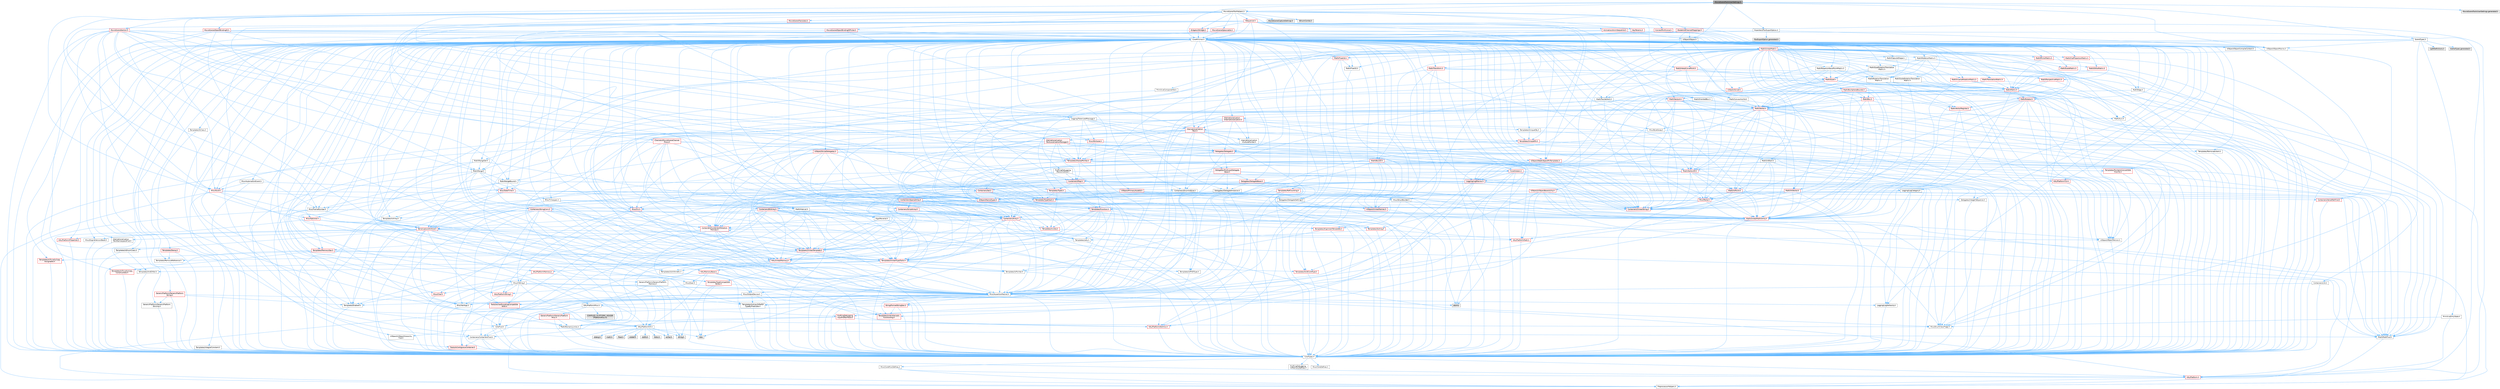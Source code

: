 digraph "MovieSceneToolsUserSettings.h"
{
 // INTERACTIVE_SVG=YES
 // LATEX_PDF_SIZE
  bgcolor="transparent";
  edge [fontname=Helvetica,fontsize=10,labelfontname=Helvetica,labelfontsize=10];
  node [fontname=Helvetica,fontsize=10,shape=box,height=0.2,width=0.4];
  Node1 [id="Node000001",label="MovieSceneToolsUserSettings.h",height=0.2,width=0.4,color="gray40", fillcolor="grey60", style="filled", fontcolor="black",tooltip=" "];
  Node1 -> Node2 [id="edge1_Node000001_Node000002",color="steelblue1",style="solid",tooltip=" "];
  Node2 [id="Node000002",label="CoreMinimal.h",height=0.2,width=0.4,color="grey40", fillcolor="white", style="filled",URL="$d7/d67/CoreMinimal_8h.html",tooltip=" "];
  Node2 -> Node3 [id="edge2_Node000002_Node000003",color="steelblue1",style="solid",tooltip=" "];
  Node3 [id="Node000003",label="CoreTypes.h",height=0.2,width=0.4,color="grey40", fillcolor="white", style="filled",URL="$dc/dec/CoreTypes_8h.html",tooltip=" "];
  Node3 -> Node4 [id="edge3_Node000003_Node000004",color="steelblue1",style="solid",tooltip=" "];
  Node4 [id="Node000004",label="HAL/Platform.h",height=0.2,width=0.4,color="red", fillcolor="#FFF0F0", style="filled",URL="$d9/dd0/Platform_8h.html",tooltip=" "];
  Node4 -> Node8 [id="edge4_Node000004_Node000008",color="steelblue1",style="solid",tooltip=" "];
  Node8 [id="Node000008",label="PreprocessorHelpers.h",height=0.2,width=0.4,color="grey40", fillcolor="white", style="filled",URL="$db/ddb/PreprocessorHelpers_8h.html",tooltip=" "];
  Node3 -> Node14 [id="edge5_Node000003_Node000014",color="steelblue1",style="solid",tooltip=" "];
  Node14 [id="Node000014",label="ProfilingDebugging\l/UMemoryDefines.h",height=0.2,width=0.4,color="grey40", fillcolor="white", style="filled",URL="$d2/da2/UMemoryDefines_8h.html",tooltip=" "];
  Node3 -> Node15 [id="edge6_Node000003_Node000015",color="steelblue1",style="solid",tooltip=" "];
  Node15 [id="Node000015",label="Misc/CoreMiscDefines.h",height=0.2,width=0.4,color="grey40", fillcolor="white", style="filled",URL="$da/d38/CoreMiscDefines_8h.html",tooltip=" "];
  Node15 -> Node4 [id="edge7_Node000015_Node000004",color="steelblue1",style="solid",tooltip=" "];
  Node15 -> Node8 [id="edge8_Node000015_Node000008",color="steelblue1",style="solid",tooltip=" "];
  Node3 -> Node16 [id="edge9_Node000003_Node000016",color="steelblue1",style="solid",tooltip=" "];
  Node16 [id="Node000016",label="Misc/CoreDefines.h",height=0.2,width=0.4,color="grey40", fillcolor="white", style="filled",URL="$d3/dd2/CoreDefines_8h.html",tooltip=" "];
  Node2 -> Node17 [id="edge10_Node000002_Node000017",color="steelblue1",style="solid",tooltip=" "];
  Node17 [id="Node000017",label="CoreFwd.h",height=0.2,width=0.4,color="grey40", fillcolor="white", style="filled",URL="$d1/d1e/CoreFwd_8h.html",tooltip=" "];
  Node17 -> Node3 [id="edge11_Node000017_Node000003",color="steelblue1",style="solid",tooltip=" "];
  Node17 -> Node18 [id="edge12_Node000017_Node000018",color="steelblue1",style="solid",tooltip=" "];
  Node18 [id="Node000018",label="Containers/ContainersFwd.h",height=0.2,width=0.4,color="grey40", fillcolor="white", style="filled",URL="$d4/d0a/ContainersFwd_8h.html",tooltip=" "];
  Node18 -> Node4 [id="edge13_Node000018_Node000004",color="steelblue1",style="solid",tooltip=" "];
  Node18 -> Node3 [id="edge14_Node000018_Node000003",color="steelblue1",style="solid",tooltip=" "];
  Node18 -> Node19 [id="edge15_Node000018_Node000019",color="steelblue1",style="solid",tooltip=" "];
  Node19 [id="Node000019",label="Traits/IsContiguousContainer.h",height=0.2,width=0.4,color="red", fillcolor="#FFF0F0", style="filled",URL="$d5/d3c/IsContiguousContainer_8h.html",tooltip=" "];
  Node19 -> Node3 [id="edge16_Node000019_Node000003",color="steelblue1",style="solid",tooltip=" "];
  Node17 -> Node22 [id="edge17_Node000017_Node000022",color="steelblue1",style="solid",tooltip=" "];
  Node22 [id="Node000022",label="Math/MathFwd.h",height=0.2,width=0.4,color="grey40", fillcolor="white", style="filled",URL="$d2/d10/MathFwd_8h.html",tooltip=" "];
  Node22 -> Node4 [id="edge18_Node000022_Node000004",color="steelblue1",style="solid",tooltip=" "];
  Node17 -> Node23 [id="edge19_Node000017_Node000023",color="steelblue1",style="solid",tooltip=" "];
  Node23 [id="Node000023",label="UObject/UObjectHierarchy\lFwd.h",height=0.2,width=0.4,color="grey40", fillcolor="white", style="filled",URL="$d3/d13/UObjectHierarchyFwd_8h.html",tooltip=" "];
  Node2 -> Node23 [id="edge20_Node000002_Node000023",color="steelblue1",style="solid",tooltip=" "];
  Node2 -> Node18 [id="edge21_Node000002_Node000018",color="steelblue1",style="solid",tooltip=" "];
  Node2 -> Node24 [id="edge22_Node000002_Node000024",color="steelblue1",style="solid",tooltip=" "];
  Node24 [id="Node000024",label="Misc/VarArgs.h",height=0.2,width=0.4,color="grey40", fillcolor="white", style="filled",URL="$d5/d6f/VarArgs_8h.html",tooltip=" "];
  Node24 -> Node3 [id="edge23_Node000024_Node000003",color="steelblue1",style="solid",tooltip=" "];
  Node2 -> Node25 [id="edge24_Node000002_Node000025",color="steelblue1",style="solid",tooltip=" "];
  Node25 [id="Node000025",label="Logging/LogVerbosity.h",height=0.2,width=0.4,color="grey40", fillcolor="white", style="filled",URL="$d2/d8f/LogVerbosity_8h.html",tooltip=" "];
  Node25 -> Node3 [id="edge25_Node000025_Node000003",color="steelblue1",style="solid",tooltip=" "];
  Node2 -> Node26 [id="edge26_Node000002_Node000026",color="steelblue1",style="solid",tooltip=" "];
  Node26 [id="Node000026",label="Misc/OutputDevice.h",height=0.2,width=0.4,color="grey40", fillcolor="white", style="filled",URL="$d7/d32/OutputDevice_8h.html",tooltip=" "];
  Node26 -> Node17 [id="edge27_Node000026_Node000017",color="steelblue1",style="solid",tooltip=" "];
  Node26 -> Node3 [id="edge28_Node000026_Node000003",color="steelblue1",style="solid",tooltip=" "];
  Node26 -> Node25 [id="edge29_Node000026_Node000025",color="steelblue1",style="solid",tooltip=" "];
  Node26 -> Node24 [id="edge30_Node000026_Node000024",color="steelblue1",style="solid",tooltip=" "];
  Node26 -> Node27 [id="edge31_Node000026_Node000027",color="steelblue1",style="solid",tooltip=" "];
  Node27 [id="Node000027",label="Templates/IsArrayOrRefOf\lTypeByPredicate.h",height=0.2,width=0.4,color="grey40", fillcolor="white", style="filled",URL="$d6/da1/IsArrayOrRefOfTypeByPredicate_8h.html",tooltip=" "];
  Node27 -> Node3 [id="edge32_Node000027_Node000003",color="steelblue1",style="solid",tooltip=" "];
  Node26 -> Node28 [id="edge33_Node000026_Node000028",color="steelblue1",style="solid",tooltip=" "];
  Node28 [id="Node000028",label="Templates/IsValidVariadic\lFunctionArg.h",height=0.2,width=0.4,color="red", fillcolor="#FFF0F0", style="filled",URL="$d0/dc8/IsValidVariadicFunctionArg_8h.html",tooltip=" "];
  Node28 -> Node3 [id="edge34_Node000028_Node000003",color="steelblue1",style="solid",tooltip=" "];
  Node26 -> Node30 [id="edge35_Node000026_Node000030",color="steelblue1",style="solid",tooltip=" "];
  Node30 [id="Node000030",label="Traits/IsCharEncodingCompatible\lWith.h",height=0.2,width=0.4,color="red", fillcolor="#FFF0F0", style="filled",URL="$df/dd1/IsCharEncodingCompatibleWith_8h.html",tooltip=" "];
  Node2 -> Node32 [id="edge36_Node000002_Node000032",color="steelblue1",style="solid",tooltip=" "];
  Node32 [id="Node000032",label="HAL/PlatformCrt.h",height=0.2,width=0.4,color="grey40", fillcolor="white", style="filled",URL="$d8/d75/PlatformCrt_8h.html",tooltip=" "];
  Node32 -> Node33 [id="edge37_Node000032_Node000033",color="steelblue1",style="solid",tooltip=" "];
  Node33 [id="Node000033",label="new",height=0.2,width=0.4,color="grey60", fillcolor="#E0E0E0", style="filled",tooltip=" "];
  Node32 -> Node34 [id="edge38_Node000032_Node000034",color="steelblue1",style="solid",tooltip=" "];
  Node34 [id="Node000034",label="wchar.h",height=0.2,width=0.4,color="grey60", fillcolor="#E0E0E0", style="filled",tooltip=" "];
  Node32 -> Node35 [id="edge39_Node000032_Node000035",color="steelblue1",style="solid",tooltip=" "];
  Node35 [id="Node000035",label="stddef.h",height=0.2,width=0.4,color="grey60", fillcolor="#E0E0E0", style="filled",tooltip=" "];
  Node32 -> Node36 [id="edge40_Node000032_Node000036",color="steelblue1",style="solid",tooltip=" "];
  Node36 [id="Node000036",label="stdlib.h",height=0.2,width=0.4,color="grey60", fillcolor="#E0E0E0", style="filled",tooltip=" "];
  Node32 -> Node37 [id="edge41_Node000032_Node000037",color="steelblue1",style="solid",tooltip=" "];
  Node37 [id="Node000037",label="stdio.h",height=0.2,width=0.4,color="grey60", fillcolor="#E0E0E0", style="filled",tooltip=" "];
  Node32 -> Node38 [id="edge42_Node000032_Node000038",color="steelblue1",style="solid",tooltip=" "];
  Node38 [id="Node000038",label="stdarg.h",height=0.2,width=0.4,color="grey60", fillcolor="#E0E0E0", style="filled",tooltip=" "];
  Node32 -> Node39 [id="edge43_Node000032_Node000039",color="steelblue1",style="solid",tooltip=" "];
  Node39 [id="Node000039",label="math.h",height=0.2,width=0.4,color="grey60", fillcolor="#E0E0E0", style="filled",tooltip=" "];
  Node32 -> Node40 [id="edge44_Node000032_Node000040",color="steelblue1",style="solid",tooltip=" "];
  Node40 [id="Node000040",label="float.h",height=0.2,width=0.4,color="grey60", fillcolor="#E0E0E0", style="filled",tooltip=" "];
  Node32 -> Node41 [id="edge45_Node000032_Node000041",color="steelblue1",style="solid",tooltip=" "];
  Node41 [id="Node000041",label="string.h",height=0.2,width=0.4,color="grey60", fillcolor="#E0E0E0", style="filled",tooltip=" "];
  Node2 -> Node42 [id="edge46_Node000002_Node000042",color="steelblue1",style="solid",tooltip=" "];
  Node42 [id="Node000042",label="HAL/PlatformMisc.h",height=0.2,width=0.4,color="grey40", fillcolor="white", style="filled",URL="$d0/df5/PlatformMisc_8h.html",tooltip=" "];
  Node42 -> Node3 [id="edge47_Node000042_Node000003",color="steelblue1",style="solid",tooltip=" "];
  Node42 -> Node43 [id="edge48_Node000042_Node000043",color="steelblue1",style="solid",tooltip=" "];
  Node43 [id="Node000043",label="GenericPlatform/GenericPlatform\lMisc.h",height=0.2,width=0.4,color="red", fillcolor="#FFF0F0", style="filled",URL="$db/d9a/GenericPlatformMisc_8h.html",tooltip=" "];
  Node43 -> Node17 [id="edge49_Node000043_Node000017",color="steelblue1",style="solid",tooltip=" "];
  Node43 -> Node3 [id="edge50_Node000043_Node000003",color="steelblue1",style="solid",tooltip=" "];
  Node43 -> Node32 [id="edge51_Node000043_Node000032",color="steelblue1",style="solid",tooltip=" "];
  Node43 -> Node47 [id="edge52_Node000043_Node000047",color="steelblue1",style="solid",tooltip=" "];
  Node47 [id="Node000047",label="Math/NumericLimits.h",height=0.2,width=0.4,color="grey40", fillcolor="white", style="filled",URL="$df/d1b/NumericLimits_8h.html",tooltip=" "];
  Node47 -> Node3 [id="edge53_Node000047_Node000003",color="steelblue1",style="solid",tooltip=" "];
  Node43 -> Node49 [id="edge54_Node000043_Node000049",color="steelblue1",style="solid",tooltip=" "];
  Node49 [id="Node000049",label="Misc/EnumClassFlags.h",height=0.2,width=0.4,color="grey40", fillcolor="white", style="filled",URL="$d8/de7/EnumClassFlags_8h.html",tooltip=" "];
  Node42 -> Node52 [id="edge55_Node000042_Node000052",color="steelblue1",style="solid",tooltip=" "];
  Node52 [id="Node000052",label="COMPILED_PLATFORM_HEADER\l(PlatformMisc.h)",height=0.2,width=0.4,color="grey60", fillcolor="#E0E0E0", style="filled",tooltip=" "];
  Node42 -> Node53 [id="edge56_Node000042_Node000053",color="steelblue1",style="solid",tooltip=" "];
  Node53 [id="Node000053",label="ProfilingDebugging\l/CpuProfilerTrace.h",height=0.2,width=0.4,color="red", fillcolor="#FFF0F0", style="filled",URL="$da/dcb/CpuProfilerTrace_8h.html",tooltip=" "];
  Node53 -> Node3 [id="edge57_Node000053_Node000003",color="steelblue1",style="solid",tooltip=" "];
  Node53 -> Node18 [id="edge58_Node000053_Node000018",color="steelblue1",style="solid",tooltip=" "];
  Node53 -> Node54 [id="edge59_Node000053_Node000054",color="steelblue1",style="solid",tooltip=" "];
  Node54 [id="Node000054",label="HAL/PlatformAtomics.h",height=0.2,width=0.4,color="red", fillcolor="#FFF0F0", style="filled",URL="$d3/d36/PlatformAtomics_8h.html",tooltip=" "];
  Node54 -> Node3 [id="edge60_Node000054_Node000003",color="steelblue1",style="solid",tooltip=" "];
  Node53 -> Node8 [id="edge61_Node000053_Node000008",color="steelblue1",style="solid",tooltip=" "];
  Node2 -> Node61 [id="edge62_Node000002_Node000061",color="steelblue1",style="solid",tooltip=" "];
  Node61 [id="Node000061",label="Misc/AssertionMacros.h",height=0.2,width=0.4,color="grey40", fillcolor="white", style="filled",URL="$d0/dfa/AssertionMacros_8h.html",tooltip=" "];
  Node61 -> Node3 [id="edge63_Node000061_Node000003",color="steelblue1",style="solid",tooltip=" "];
  Node61 -> Node4 [id="edge64_Node000061_Node000004",color="steelblue1",style="solid",tooltip=" "];
  Node61 -> Node42 [id="edge65_Node000061_Node000042",color="steelblue1",style="solid",tooltip=" "];
  Node61 -> Node8 [id="edge66_Node000061_Node000008",color="steelblue1",style="solid",tooltip=" "];
  Node61 -> Node62 [id="edge67_Node000061_Node000062",color="steelblue1",style="solid",tooltip=" "];
  Node62 [id="Node000062",label="Templates/EnableIf.h",height=0.2,width=0.4,color="grey40", fillcolor="white", style="filled",URL="$d7/d60/EnableIf_8h.html",tooltip=" "];
  Node62 -> Node3 [id="edge68_Node000062_Node000003",color="steelblue1",style="solid",tooltip=" "];
  Node61 -> Node27 [id="edge69_Node000061_Node000027",color="steelblue1",style="solid",tooltip=" "];
  Node61 -> Node28 [id="edge70_Node000061_Node000028",color="steelblue1",style="solid",tooltip=" "];
  Node61 -> Node30 [id="edge71_Node000061_Node000030",color="steelblue1",style="solid",tooltip=" "];
  Node61 -> Node24 [id="edge72_Node000061_Node000024",color="steelblue1",style="solid",tooltip=" "];
  Node61 -> Node63 [id="edge73_Node000061_Node000063",color="steelblue1",style="solid",tooltip=" "];
  Node63 [id="Node000063",label="String/FormatStringSan.h",height=0.2,width=0.4,color="red", fillcolor="#FFF0F0", style="filled",URL="$d3/d8b/FormatStringSan_8h.html",tooltip=" "];
  Node63 -> Node3 [id="edge74_Node000063_Node000003",color="steelblue1",style="solid",tooltip=" "];
  Node63 -> Node28 [id="edge75_Node000063_Node000028",color="steelblue1",style="solid",tooltip=" "];
  Node63 -> Node18 [id="edge76_Node000063_Node000018",color="steelblue1",style="solid",tooltip=" "];
  Node61 -> Node69 [id="edge77_Node000061_Node000069",color="steelblue1",style="solid",tooltip=" "];
  Node69 [id="Node000069",label="atomic",height=0.2,width=0.4,color="grey60", fillcolor="#E0E0E0", style="filled",tooltip=" "];
  Node2 -> Node70 [id="edge78_Node000002_Node000070",color="steelblue1",style="solid",tooltip=" "];
  Node70 [id="Node000070",label="Templates/IsPointer.h",height=0.2,width=0.4,color="grey40", fillcolor="white", style="filled",URL="$d7/d05/IsPointer_8h.html",tooltip=" "];
  Node70 -> Node3 [id="edge79_Node000070_Node000003",color="steelblue1",style="solid",tooltip=" "];
  Node2 -> Node71 [id="edge80_Node000002_Node000071",color="steelblue1",style="solid",tooltip=" "];
  Node71 [id="Node000071",label="HAL/PlatformMemory.h",height=0.2,width=0.4,color="red", fillcolor="#FFF0F0", style="filled",URL="$de/d68/PlatformMemory_8h.html",tooltip=" "];
  Node71 -> Node3 [id="edge81_Node000071_Node000003",color="steelblue1",style="solid",tooltip=" "];
  Node71 -> Node72 [id="edge82_Node000071_Node000072",color="steelblue1",style="solid",tooltip=" "];
  Node72 [id="Node000072",label="GenericPlatform/GenericPlatform\lMemory.h",height=0.2,width=0.4,color="grey40", fillcolor="white", style="filled",URL="$dd/d22/GenericPlatformMemory_8h.html",tooltip=" "];
  Node72 -> Node17 [id="edge83_Node000072_Node000017",color="steelblue1",style="solid",tooltip=" "];
  Node72 -> Node3 [id="edge84_Node000072_Node000003",color="steelblue1",style="solid",tooltip=" "];
  Node72 -> Node73 [id="edge85_Node000072_Node000073",color="steelblue1",style="solid",tooltip=" "];
  Node73 [id="Node000073",label="HAL/PlatformString.h",height=0.2,width=0.4,color="red", fillcolor="#FFF0F0", style="filled",URL="$db/db5/PlatformString_8h.html",tooltip=" "];
  Node73 -> Node3 [id="edge86_Node000073_Node000003",color="steelblue1",style="solid",tooltip=" "];
  Node72 -> Node41 [id="edge87_Node000072_Node000041",color="steelblue1",style="solid",tooltip=" "];
  Node72 -> Node34 [id="edge88_Node000072_Node000034",color="steelblue1",style="solid",tooltip=" "];
  Node2 -> Node54 [id="edge89_Node000002_Node000054",color="steelblue1",style="solid",tooltip=" "];
  Node2 -> Node76 [id="edge90_Node000002_Node000076",color="steelblue1",style="solid",tooltip=" "];
  Node76 [id="Node000076",label="Misc/Exec.h",height=0.2,width=0.4,color="grey40", fillcolor="white", style="filled",URL="$de/ddb/Exec_8h.html",tooltip=" "];
  Node76 -> Node3 [id="edge91_Node000076_Node000003",color="steelblue1",style="solid",tooltip=" "];
  Node76 -> Node61 [id="edge92_Node000076_Node000061",color="steelblue1",style="solid",tooltip=" "];
  Node2 -> Node77 [id="edge93_Node000002_Node000077",color="steelblue1",style="solid",tooltip=" "];
  Node77 [id="Node000077",label="HAL/MemoryBase.h",height=0.2,width=0.4,color="red", fillcolor="#FFF0F0", style="filled",URL="$d6/d9f/MemoryBase_8h.html",tooltip=" "];
  Node77 -> Node3 [id="edge94_Node000077_Node000003",color="steelblue1",style="solid",tooltip=" "];
  Node77 -> Node54 [id="edge95_Node000077_Node000054",color="steelblue1",style="solid",tooltip=" "];
  Node77 -> Node32 [id="edge96_Node000077_Node000032",color="steelblue1",style="solid",tooltip=" "];
  Node77 -> Node76 [id="edge97_Node000077_Node000076",color="steelblue1",style="solid",tooltip=" "];
  Node77 -> Node26 [id="edge98_Node000077_Node000026",color="steelblue1",style="solid",tooltip=" "];
  Node2 -> Node87 [id="edge99_Node000002_Node000087",color="steelblue1",style="solid",tooltip=" "];
  Node87 [id="Node000087",label="HAL/UnrealMemory.h",height=0.2,width=0.4,color="red", fillcolor="#FFF0F0", style="filled",URL="$d9/d96/UnrealMemory_8h.html",tooltip=" "];
  Node87 -> Node3 [id="edge100_Node000087_Node000003",color="steelblue1",style="solid",tooltip=" "];
  Node87 -> Node72 [id="edge101_Node000087_Node000072",color="steelblue1",style="solid",tooltip=" "];
  Node87 -> Node77 [id="edge102_Node000087_Node000077",color="steelblue1",style="solid",tooltip=" "];
  Node87 -> Node71 [id="edge103_Node000087_Node000071",color="steelblue1",style="solid",tooltip=" "];
  Node87 -> Node70 [id="edge104_Node000087_Node000070",color="steelblue1",style="solid",tooltip=" "];
  Node2 -> Node89 [id="edge105_Node000002_Node000089",color="steelblue1",style="solid",tooltip=" "];
  Node89 [id="Node000089",label="Templates/IsArithmetic.h",height=0.2,width=0.4,color="grey40", fillcolor="white", style="filled",URL="$d2/d5d/IsArithmetic_8h.html",tooltip=" "];
  Node89 -> Node3 [id="edge106_Node000089_Node000003",color="steelblue1",style="solid",tooltip=" "];
  Node2 -> Node83 [id="edge107_Node000002_Node000083",color="steelblue1",style="solid",tooltip=" "];
  Node83 [id="Node000083",label="Templates/AndOrNot.h",height=0.2,width=0.4,color="grey40", fillcolor="white", style="filled",URL="$db/d0a/AndOrNot_8h.html",tooltip=" "];
  Node83 -> Node3 [id="edge108_Node000083_Node000003",color="steelblue1",style="solid",tooltip=" "];
  Node2 -> Node90 [id="edge109_Node000002_Node000090",color="steelblue1",style="solid",tooltip=" "];
  Node90 [id="Node000090",label="Templates/IsPODType.h",height=0.2,width=0.4,color="grey40", fillcolor="white", style="filled",URL="$d7/db1/IsPODType_8h.html",tooltip=" "];
  Node90 -> Node3 [id="edge110_Node000090_Node000003",color="steelblue1",style="solid",tooltip=" "];
  Node2 -> Node91 [id="edge111_Node000002_Node000091",color="steelblue1",style="solid",tooltip=" "];
  Node91 [id="Node000091",label="Templates/IsUECoreType.h",height=0.2,width=0.4,color="red", fillcolor="#FFF0F0", style="filled",URL="$d1/db8/IsUECoreType_8h.html",tooltip=" "];
  Node91 -> Node3 [id="edge112_Node000091_Node000003",color="steelblue1",style="solid",tooltip=" "];
  Node2 -> Node84 [id="edge113_Node000002_Node000084",color="steelblue1",style="solid",tooltip=" "];
  Node84 [id="Node000084",label="Templates/IsTriviallyCopy\lConstructible.h",height=0.2,width=0.4,color="red", fillcolor="#FFF0F0", style="filled",URL="$d3/d78/IsTriviallyCopyConstructible_8h.html",tooltip=" "];
  Node84 -> Node3 [id="edge114_Node000084_Node000003",color="steelblue1",style="solid",tooltip=" "];
  Node2 -> Node92 [id="edge115_Node000002_Node000092",color="steelblue1",style="solid",tooltip=" "];
  Node92 [id="Node000092",label="Templates/UnrealTypeTraits.h",height=0.2,width=0.4,color="red", fillcolor="#FFF0F0", style="filled",URL="$d2/d2d/UnrealTypeTraits_8h.html",tooltip=" "];
  Node92 -> Node3 [id="edge116_Node000092_Node000003",color="steelblue1",style="solid",tooltip=" "];
  Node92 -> Node70 [id="edge117_Node000092_Node000070",color="steelblue1",style="solid",tooltip=" "];
  Node92 -> Node61 [id="edge118_Node000092_Node000061",color="steelblue1",style="solid",tooltip=" "];
  Node92 -> Node83 [id="edge119_Node000092_Node000083",color="steelblue1",style="solid",tooltip=" "];
  Node92 -> Node62 [id="edge120_Node000092_Node000062",color="steelblue1",style="solid",tooltip=" "];
  Node92 -> Node89 [id="edge121_Node000092_Node000089",color="steelblue1",style="solid",tooltip=" "];
  Node92 -> Node90 [id="edge122_Node000092_Node000090",color="steelblue1",style="solid",tooltip=" "];
  Node92 -> Node91 [id="edge123_Node000092_Node000091",color="steelblue1",style="solid",tooltip=" "];
  Node92 -> Node84 [id="edge124_Node000092_Node000084",color="steelblue1",style="solid",tooltip=" "];
  Node2 -> Node62 [id="edge125_Node000002_Node000062",color="steelblue1",style="solid",tooltip=" "];
  Node2 -> Node94 [id="edge126_Node000002_Node000094",color="steelblue1",style="solid",tooltip=" "];
  Node94 [id="Node000094",label="Templates/RemoveReference.h",height=0.2,width=0.4,color="grey40", fillcolor="white", style="filled",URL="$da/dbe/RemoveReference_8h.html",tooltip=" "];
  Node94 -> Node3 [id="edge127_Node000094_Node000003",color="steelblue1",style="solid",tooltip=" "];
  Node2 -> Node95 [id="edge128_Node000002_Node000095",color="steelblue1",style="solid",tooltip=" "];
  Node95 [id="Node000095",label="Templates/IntegralConstant.h",height=0.2,width=0.4,color="grey40", fillcolor="white", style="filled",URL="$db/d1b/IntegralConstant_8h.html",tooltip=" "];
  Node95 -> Node3 [id="edge129_Node000095_Node000003",color="steelblue1",style="solid",tooltip=" "];
  Node2 -> Node96 [id="edge130_Node000002_Node000096",color="steelblue1",style="solid",tooltip=" "];
  Node96 [id="Node000096",label="Templates/IsClass.h",height=0.2,width=0.4,color="grey40", fillcolor="white", style="filled",URL="$db/dcb/IsClass_8h.html",tooltip=" "];
  Node96 -> Node3 [id="edge131_Node000096_Node000003",color="steelblue1",style="solid",tooltip=" "];
  Node2 -> Node97 [id="edge132_Node000002_Node000097",color="steelblue1",style="solid",tooltip=" "];
  Node97 [id="Node000097",label="Templates/TypeCompatible\lBytes.h",height=0.2,width=0.4,color="red", fillcolor="#FFF0F0", style="filled",URL="$df/d0a/TypeCompatibleBytes_8h.html",tooltip=" "];
  Node97 -> Node3 [id="edge133_Node000097_Node000003",color="steelblue1",style="solid",tooltip=" "];
  Node97 -> Node41 [id="edge134_Node000097_Node000041",color="steelblue1",style="solid",tooltip=" "];
  Node97 -> Node33 [id="edge135_Node000097_Node000033",color="steelblue1",style="solid",tooltip=" "];
  Node2 -> Node19 [id="edge136_Node000002_Node000019",color="steelblue1",style="solid",tooltip=" "];
  Node2 -> Node98 [id="edge137_Node000002_Node000098",color="steelblue1",style="solid",tooltip=" "];
  Node98 [id="Node000098",label="Templates/UnrealTemplate.h",height=0.2,width=0.4,color="red", fillcolor="#FFF0F0", style="filled",URL="$d4/d24/UnrealTemplate_8h.html",tooltip=" "];
  Node98 -> Node3 [id="edge138_Node000098_Node000003",color="steelblue1",style="solid",tooltip=" "];
  Node98 -> Node70 [id="edge139_Node000098_Node000070",color="steelblue1",style="solid",tooltip=" "];
  Node98 -> Node87 [id="edge140_Node000098_Node000087",color="steelblue1",style="solid",tooltip=" "];
  Node98 -> Node92 [id="edge141_Node000098_Node000092",color="steelblue1",style="solid",tooltip=" "];
  Node98 -> Node94 [id="edge142_Node000098_Node000094",color="steelblue1",style="solid",tooltip=" "];
  Node98 -> Node97 [id="edge143_Node000098_Node000097",color="steelblue1",style="solid",tooltip=" "];
  Node98 -> Node19 [id="edge144_Node000098_Node000019",color="steelblue1",style="solid",tooltip=" "];
  Node2 -> Node47 [id="edge145_Node000002_Node000047",color="steelblue1",style="solid",tooltip=" "];
  Node2 -> Node102 [id="edge146_Node000002_Node000102",color="steelblue1",style="solid",tooltip=" "];
  Node102 [id="Node000102",label="HAL/PlatformMath.h",height=0.2,width=0.4,color="red", fillcolor="#FFF0F0", style="filled",URL="$dc/d53/PlatformMath_8h.html",tooltip=" "];
  Node102 -> Node3 [id="edge147_Node000102_Node000003",color="steelblue1",style="solid",tooltip=" "];
  Node2 -> Node85 [id="edge148_Node000002_Node000085",color="steelblue1",style="solid",tooltip=" "];
  Node85 [id="Node000085",label="Templates/IsTriviallyCopy\lAssignable.h",height=0.2,width=0.4,color="red", fillcolor="#FFF0F0", style="filled",URL="$d2/df2/IsTriviallyCopyAssignable_8h.html",tooltip=" "];
  Node85 -> Node3 [id="edge149_Node000085_Node000003",color="steelblue1",style="solid",tooltip=" "];
  Node2 -> Node110 [id="edge150_Node000002_Node000110",color="steelblue1",style="solid",tooltip=" "];
  Node110 [id="Node000110",label="Templates/MemoryOps.h",height=0.2,width=0.4,color="red", fillcolor="#FFF0F0", style="filled",URL="$db/dea/MemoryOps_8h.html",tooltip=" "];
  Node110 -> Node3 [id="edge151_Node000110_Node000003",color="steelblue1",style="solid",tooltip=" "];
  Node110 -> Node87 [id="edge152_Node000110_Node000087",color="steelblue1",style="solid",tooltip=" "];
  Node110 -> Node85 [id="edge153_Node000110_Node000085",color="steelblue1",style="solid",tooltip=" "];
  Node110 -> Node84 [id="edge154_Node000110_Node000084",color="steelblue1",style="solid",tooltip=" "];
  Node110 -> Node92 [id="edge155_Node000110_Node000092",color="steelblue1",style="solid",tooltip=" "];
  Node110 -> Node33 [id="edge156_Node000110_Node000033",color="steelblue1",style="solid",tooltip=" "];
  Node2 -> Node111 [id="edge157_Node000002_Node000111",color="steelblue1",style="solid",tooltip=" "];
  Node111 [id="Node000111",label="Containers/ContainerAllocation\lPolicies.h",height=0.2,width=0.4,color="red", fillcolor="#FFF0F0", style="filled",URL="$d7/dff/ContainerAllocationPolicies_8h.html",tooltip=" "];
  Node111 -> Node3 [id="edge158_Node000111_Node000003",color="steelblue1",style="solid",tooltip=" "];
  Node111 -> Node111 [id="edge159_Node000111_Node000111",color="steelblue1",style="solid",tooltip=" "];
  Node111 -> Node102 [id="edge160_Node000111_Node000102",color="steelblue1",style="solid",tooltip=" "];
  Node111 -> Node87 [id="edge161_Node000111_Node000087",color="steelblue1",style="solid",tooltip=" "];
  Node111 -> Node47 [id="edge162_Node000111_Node000047",color="steelblue1",style="solid",tooltip=" "];
  Node111 -> Node61 [id="edge163_Node000111_Node000061",color="steelblue1",style="solid",tooltip=" "];
  Node111 -> Node110 [id="edge164_Node000111_Node000110",color="steelblue1",style="solid",tooltip=" "];
  Node111 -> Node97 [id="edge165_Node000111_Node000097",color="steelblue1",style="solid",tooltip=" "];
  Node2 -> Node114 [id="edge166_Node000002_Node000114",color="steelblue1",style="solid",tooltip=" "];
  Node114 [id="Node000114",label="Templates/IsEnumClass.h",height=0.2,width=0.4,color="grey40", fillcolor="white", style="filled",URL="$d7/d15/IsEnumClass_8h.html",tooltip=" "];
  Node114 -> Node3 [id="edge167_Node000114_Node000003",color="steelblue1",style="solid",tooltip=" "];
  Node114 -> Node83 [id="edge168_Node000114_Node000083",color="steelblue1",style="solid",tooltip=" "];
  Node2 -> Node115 [id="edge169_Node000002_Node000115",color="steelblue1",style="solid",tooltip=" "];
  Node115 [id="Node000115",label="HAL/PlatformProperties.h",height=0.2,width=0.4,color="red", fillcolor="#FFF0F0", style="filled",URL="$d9/db0/PlatformProperties_8h.html",tooltip=" "];
  Node115 -> Node3 [id="edge170_Node000115_Node000003",color="steelblue1",style="solid",tooltip=" "];
  Node2 -> Node118 [id="edge171_Node000002_Node000118",color="steelblue1",style="solid",tooltip=" "];
  Node118 [id="Node000118",label="Misc/EngineVersionBase.h",height=0.2,width=0.4,color="grey40", fillcolor="white", style="filled",URL="$d5/d2b/EngineVersionBase_8h.html",tooltip=" "];
  Node118 -> Node3 [id="edge172_Node000118_Node000003",color="steelblue1",style="solid",tooltip=" "];
  Node2 -> Node119 [id="edge173_Node000002_Node000119",color="steelblue1",style="solid",tooltip=" "];
  Node119 [id="Node000119",label="Internationalization\l/TextNamespaceFwd.h",height=0.2,width=0.4,color="grey40", fillcolor="white", style="filled",URL="$d8/d97/TextNamespaceFwd_8h.html",tooltip=" "];
  Node119 -> Node3 [id="edge174_Node000119_Node000003",color="steelblue1",style="solid",tooltip=" "];
  Node2 -> Node120 [id="edge175_Node000002_Node000120",color="steelblue1",style="solid",tooltip=" "];
  Node120 [id="Node000120",label="Serialization/Archive.h",height=0.2,width=0.4,color="red", fillcolor="#FFF0F0", style="filled",URL="$d7/d3b/Archive_8h.html",tooltip=" "];
  Node120 -> Node17 [id="edge176_Node000120_Node000017",color="steelblue1",style="solid",tooltip=" "];
  Node120 -> Node3 [id="edge177_Node000120_Node000003",color="steelblue1",style="solid",tooltip=" "];
  Node120 -> Node115 [id="edge178_Node000120_Node000115",color="steelblue1",style="solid",tooltip=" "];
  Node120 -> Node119 [id="edge179_Node000120_Node000119",color="steelblue1",style="solid",tooltip=" "];
  Node120 -> Node22 [id="edge180_Node000120_Node000022",color="steelblue1",style="solid",tooltip=" "];
  Node120 -> Node61 [id="edge181_Node000120_Node000061",color="steelblue1",style="solid",tooltip=" "];
  Node120 -> Node118 [id="edge182_Node000120_Node000118",color="steelblue1",style="solid",tooltip=" "];
  Node120 -> Node24 [id="edge183_Node000120_Node000024",color="steelblue1",style="solid",tooltip=" "];
  Node120 -> Node62 [id="edge184_Node000120_Node000062",color="steelblue1",style="solid",tooltip=" "];
  Node120 -> Node27 [id="edge185_Node000120_Node000027",color="steelblue1",style="solid",tooltip=" "];
  Node120 -> Node114 [id="edge186_Node000120_Node000114",color="steelblue1",style="solid",tooltip=" "];
  Node120 -> Node28 [id="edge187_Node000120_Node000028",color="steelblue1",style="solid",tooltip=" "];
  Node120 -> Node98 [id="edge188_Node000120_Node000098",color="steelblue1",style="solid",tooltip=" "];
  Node120 -> Node30 [id="edge189_Node000120_Node000030",color="steelblue1",style="solid",tooltip=" "];
  Node120 -> Node123 [id="edge190_Node000120_Node000123",color="steelblue1",style="solid",tooltip=" "];
  Node123 [id="Node000123",label="UObject/ObjectVersion.h",height=0.2,width=0.4,color="grey40", fillcolor="white", style="filled",URL="$da/d63/ObjectVersion_8h.html",tooltip=" "];
  Node123 -> Node3 [id="edge191_Node000123_Node000003",color="steelblue1",style="solid",tooltip=" "];
  Node2 -> Node124 [id="edge192_Node000002_Node000124",color="steelblue1",style="solid",tooltip=" "];
  Node124 [id="Node000124",label="Templates/Less.h",height=0.2,width=0.4,color="grey40", fillcolor="white", style="filled",URL="$de/dc8/Less_8h.html",tooltip=" "];
  Node124 -> Node3 [id="edge193_Node000124_Node000003",color="steelblue1",style="solid",tooltip=" "];
  Node124 -> Node98 [id="edge194_Node000124_Node000098",color="steelblue1",style="solid",tooltip=" "];
  Node2 -> Node125 [id="edge195_Node000002_Node000125",color="steelblue1",style="solid",tooltip=" "];
  Node125 [id="Node000125",label="Templates/Sorting.h",height=0.2,width=0.4,color="red", fillcolor="#FFF0F0", style="filled",URL="$d3/d9e/Sorting_8h.html",tooltip=" "];
  Node125 -> Node3 [id="edge196_Node000125_Node000003",color="steelblue1",style="solid",tooltip=" "];
  Node125 -> Node102 [id="edge197_Node000125_Node000102",color="steelblue1",style="solid",tooltip=" "];
  Node125 -> Node124 [id="edge198_Node000125_Node000124",color="steelblue1",style="solid",tooltip=" "];
  Node2 -> Node136 [id="edge199_Node000002_Node000136",color="steelblue1",style="solid",tooltip=" "];
  Node136 [id="Node000136",label="Misc/Char.h",height=0.2,width=0.4,color="red", fillcolor="#FFF0F0", style="filled",URL="$d0/d58/Char_8h.html",tooltip=" "];
  Node136 -> Node3 [id="edge200_Node000136_Node000003",color="steelblue1",style="solid",tooltip=" "];
  Node2 -> Node139 [id="edge201_Node000002_Node000139",color="steelblue1",style="solid",tooltip=" "];
  Node139 [id="Node000139",label="GenericPlatform/GenericPlatform\lStricmp.h",height=0.2,width=0.4,color="grey40", fillcolor="white", style="filled",URL="$d2/d86/GenericPlatformStricmp_8h.html",tooltip=" "];
  Node139 -> Node3 [id="edge202_Node000139_Node000003",color="steelblue1",style="solid",tooltip=" "];
  Node2 -> Node140 [id="edge203_Node000002_Node000140",color="steelblue1",style="solid",tooltip=" "];
  Node140 [id="Node000140",label="GenericPlatform/GenericPlatform\lString.h",height=0.2,width=0.4,color="red", fillcolor="#FFF0F0", style="filled",URL="$dd/d20/GenericPlatformString_8h.html",tooltip=" "];
  Node140 -> Node3 [id="edge204_Node000140_Node000003",color="steelblue1",style="solid",tooltip=" "];
  Node140 -> Node139 [id="edge205_Node000140_Node000139",color="steelblue1",style="solid",tooltip=" "];
  Node140 -> Node62 [id="edge206_Node000140_Node000062",color="steelblue1",style="solid",tooltip=" "];
  Node140 -> Node30 [id="edge207_Node000140_Node000030",color="steelblue1",style="solid",tooltip=" "];
  Node2 -> Node73 [id="edge208_Node000002_Node000073",color="steelblue1",style="solid",tooltip=" "];
  Node2 -> Node143 [id="edge209_Node000002_Node000143",color="steelblue1",style="solid",tooltip=" "];
  Node143 [id="Node000143",label="Misc/CString.h",height=0.2,width=0.4,color="grey40", fillcolor="white", style="filled",URL="$d2/d49/CString_8h.html",tooltip=" "];
  Node143 -> Node3 [id="edge210_Node000143_Node000003",color="steelblue1",style="solid",tooltip=" "];
  Node143 -> Node32 [id="edge211_Node000143_Node000032",color="steelblue1",style="solid",tooltip=" "];
  Node143 -> Node73 [id="edge212_Node000143_Node000073",color="steelblue1",style="solid",tooltip=" "];
  Node143 -> Node61 [id="edge213_Node000143_Node000061",color="steelblue1",style="solid",tooltip=" "];
  Node143 -> Node136 [id="edge214_Node000143_Node000136",color="steelblue1",style="solid",tooltip=" "];
  Node143 -> Node24 [id="edge215_Node000143_Node000024",color="steelblue1",style="solid",tooltip=" "];
  Node143 -> Node27 [id="edge216_Node000143_Node000027",color="steelblue1",style="solid",tooltip=" "];
  Node143 -> Node28 [id="edge217_Node000143_Node000028",color="steelblue1",style="solid",tooltip=" "];
  Node143 -> Node30 [id="edge218_Node000143_Node000030",color="steelblue1",style="solid",tooltip=" "];
  Node2 -> Node144 [id="edge219_Node000002_Node000144",color="steelblue1",style="solid",tooltip=" "];
  Node144 [id="Node000144",label="Misc/Crc.h",height=0.2,width=0.4,color="red", fillcolor="#FFF0F0", style="filled",URL="$d4/dd2/Crc_8h.html",tooltip=" "];
  Node144 -> Node3 [id="edge220_Node000144_Node000003",color="steelblue1",style="solid",tooltip=" "];
  Node144 -> Node73 [id="edge221_Node000144_Node000073",color="steelblue1",style="solid",tooltip=" "];
  Node144 -> Node61 [id="edge222_Node000144_Node000061",color="steelblue1",style="solid",tooltip=" "];
  Node144 -> Node143 [id="edge223_Node000144_Node000143",color="steelblue1",style="solid",tooltip=" "];
  Node144 -> Node136 [id="edge224_Node000144_Node000136",color="steelblue1",style="solid",tooltip=" "];
  Node144 -> Node92 [id="edge225_Node000144_Node000092",color="steelblue1",style="solid",tooltip=" "];
  Node2 -> Node135 [id="edge226_Node000002_Node000135",color="steelblue1",style="solid",tooltip=" "];
  Node135 [id="Node000135",label="Math/UnrealMathUtility.h",height=0.2,width=0.4,color="red", fillcolor="#FFF0F0", style="filled",URL="$db/db8/UnrealMathUtility_8h.html",tooltip=" "];
  Node135 -> Node3 [id="edge227_Node000135_Node000003",color="steelblue1",style="solid",tooltip=" "];
  Node135 -> Node61 [id="edge228_Node000135_Node000061",color="steelblue1",style="solid",tooltip=" "];
  Node135 -> Node102 [id="edge229_Node000135_Node000102",color="steelblue1",style="solid",tooltip=" "];
  Node135 -> Node22 [id="edge230_Node000135_Node000022",color="steelblue1",style="solid",tooltip=" "];
  Node2 -> Node145 [id="edge231_Node000002_Node000145",color="steelblue1",style="solid",tooltip=" "];
  Node145 [id="Node000145",label="Containers/UnrealString.h",height=0.2,width=0.4,color="red", fillcolor="#FFF0F0", style="filled",URL="$d5/dba/UnrealString_8h.html",tooltip=" "];
  Node2 -> Node149 [id="edge232_Node000002_Node000149",color="steelblue1",style="solid",tooltip=" "];
  Node149 [id="Node000149",label="Containers/Array.h",height=0.2,width=0.4,color="red", fillcolor="#FFF0F0", style="filled",URL="$df/dd0/Array_8h.html",tooltip=" "];
  Node149 -> Node3 [id="edge233_Node000149_Node000003",color="steelblue1",style="solid",tooltip=" "];
  Node149 -> Node61 [id="edge234_Node000149_Node000061",color="steelblue1",style="solid",tooltip=" "];
  Node149 -> Node87 [id="edge235_Node000149_Node000087",color="steelblue1",style="solid",tooltip=" "];
  Node149 -> Node92 [id="edge236_Node000149_Node000092",color="steelblue1",style="solid",tooltip=" "];
  Node149 -> Node98 [id="edge237_Node000149_Node000098",color="steelblue1",style="solid",tooltip=" "];
  Node149 -> Node111 [id="edge238_Node000149_Node000111",color="steelblue1",style="solid",tooltip=" "];
  Node149 -> Node120 [id="edge239_Node000149_Node000120",color="steelblue1",style="solid",tooltip=" "];
  Node149 -> Node128 [id="edge240_Node000149_Node000128",color="steelblue1",style="solid",tooltip=" "];
  Node128 [id="Node000128",label="Templates/Invoke.h",height=0.2,width=0.4,color="red", fillcolor="#FFF0F0", style="filled",URL="$d7/deb/Invoke_8h.html",tooltip=" "];
  Node128 -> Node3 [id="edge241_Node000128_Node000003",color="steelblue1",style="solid",tooltip=" "];
  Node128 -> Node98 [id="edge242_Node000128_Node000098",color="steelblue1",style="solid",tooltip=" "];
  Node149 -> Node124 [id="edge243_Node000149_Node000124",color="steelblue1",style="solid",tooltip=" "];
  Node149 -> Node125 [id="edge244_Node000149_Node000125",color="steelblue1",style="solid",tooltip=" "];
  Node149 -> Node172 [id="edge245_Node000149_Node000172",color="steelblue1",style="solid",tooltip=" "];
  Node172 [id="Node000172",label="Templates/AlignmentTemplates.h",height=0.2,width=0.4,color="red", fillcolor="#FFF0F0", style="filled",URL="$dd/d32/AlignmentTemplates_8h.html",tooltip=" "];
  Node172 -> Node3 [id="edge246_Node000172_Node000003",color="steelblue1",style="solid",tooltip=" "];
  Node172 -> Node70 [id="edge247_Node000172_Node000070",color="steelblue1",style="solid",tooltip=" "];
  Node2 -> Node173 [id="edge248_Node000002_Node000173",color="steelblue1",style="solid",tooltip=" "];
  Node173 [id="Node000173",label="Misc/FrameNumber.h",height=0.2,width=0.4,color="grey40", fillcolor="white", style="filled",URL="$dd/dbd/FrameNumber_8h.html",tooltip=" "];
  Node173 -> Node3 [id="edge249_Node000173_Node000003",color="steelblue1",style="solid",tooltip=" "];
  Node173 -> Node47 [id="edge250_Node000173_Node000047",color="steelblue1",style="solid",tooltip=" "];
  Node173 -> Node135 [id="edge251_Node000173_Node000135",color="steelblue1",style="solid",tooltip=" "];
  Node173 -> Node62 [id="edge252_Node000173_Node000062",color="steelblue1",style="solid",tooltip=" "];
  Node173 -> Node92 [id="edge253_Node000173_Node000092",color="steelblue1",style="solid",tooltip=" "];
  Node2 -> Node174 [id="edge254_Node000002_Node000174",color="steelblue1",style="solid",tooltip=" "];
  Node174 [id="Node000174",label="Misc/Timespan.h",height=0.2,width=0.4,color="grey40", fillcolor="white", style="filled",URL="$da/dd9/Timespan_8h.html",tooltip=" "];
  Node174 -> Node3 [id="edge255_Node000174_Node000003",color="steelblue1",style="solid",tooltip=" "];
  Node174 -> Node175 [id="edge256_Node000174_Node000175",color="steelblue1",style="solid",tooltip=" "];
  Node175 [id="Node000175",label="Math/Interval.h",height=0.2,width=0.4,color="grey40", fillcolor="white", style="filled",URL="$d1/d55/Interval_8h.html",tooltip=" "];
  Node175 -> Node3 [id="edge257_Node000175_Node000003",color="steelblue1",style="solid",tooltip=" "];
  Node175 -> Node89 [id="edge258_Node000175_Node000089",color="steelblue1",style="solid",tooltip=" "];
  Node175 -> Node92 [id="edge259_Node000175_Node000092",color="steelblue1",style="solid",tooltip=" "];
  Node175 -> Node47 [id="edge260_Node000175_Node000047",color="steelblue1",style="solid",tooltip=" "];
  Node175 -> Node135 [id="edge261_Node000175_Node000135",color="steelblue1",style="solid",tooltip=" "];
  Node174 -> Node135 [id="edge262_Node000174_Node000135",color="steelblue1",style="solid",tooltip=" "];
  Node174 -> Node61 [id="edge263_Node000174_Node000061",color="steelblue1",style="solid",tooltip=" "];
  Node2 -> Node176 [id="edge264_Node000002_Node000176",color="steelblue1",style="solid",tooltip=" "];
  Node176 [id="Node000176",label="Containers/StringConv.h",height=0.2,width=0.4,color="red", fillcolor="#FFF0F0", style="filled",URL="$d3/ddf/StringConv_8h.html",tooltip=" "];
  Node176 -> Node3 [id="edge265_Node000176_Node000003",color="steelblue1",style="solid",tooltip=" "];
  Node176 -> Node61 [id="edge266_Node000176_Node000061",color="steelblue1",style="solid",tooltip=" "];
  Node176 -> Node111 [id="edge267_Node000176_Node000111",color="steelblue1",style="solid",tooltip=" "];
  Node176 -> Node149 [id="edge268_Node000176_Node000149",color="steelblue1",style="solid",tooltip=" "];
  Node176 -> Node143 [id="edge269_Node000176_Node000143",color="steelblue1",style="solid",tooltip=" "];
  Node176 -> Node177 [id="edge270_Node000176_Node000177",color="steelblue1",style="solid",tooltip=" "];
  Node177 [id="Node000177",label="Templates/IsArray.h",height=0.2,width=0.4,color="grey40", fillcolor="white", style="filled",URL="$d8/d8d/IsArray_8h.html",tooltip=" "];
  Node177 -> Node3 [id="edge271_Node000177_Node000003",color="steelblue1",style="solid",tooltip=" "];
  Node176 -> Node98 [id="edge272_Node000176_Node000098",color="steelblue1",style="solid",tooltip=" "];
  Node176 -> Node92 [id="edge273_Node000176_Node000092",color="steelblue1",style="solid",tooltip=" "];
  Node176 -> Node30 [id="edge274_Node000176_Node000030",color="steelblue1",style="solid",tooltip=" "];
  Node176 -> Node19 [id="edge275_Node000176_Node000019",color="steelblue1",style="solid",tooltip=" "];
  Node2 -> Node178 [id="edge276_Node000002_Node000178",color="steelblue1",style="solid",tooltip=" "];
  Node178 [id="Node000178",label="UObject/UnrealNames.h",height=0.2,width=0.4,color="red", fillcolor="#FFF0F0", style="filled",URL="$d8/db1/UnrealNames_8h.html",tooltip=" "];
  Node178 -> Node3 [id="edge277_Node000178_Node000003",color="steelblue1",style="solid",tooltip=" "];
  Node2 -> Node180 [id="edge278_Node000002_Node000180",color="steelblue1",style="solid",tooltip=" "];
  Node180 [id="Node000180",label="UObject/NameTypes.h",height=0.2,width=0.4,color="red", fillcolor="#FFF0F0", style="filled",URL="$d6/d35/NameTypes_8h.html",tooltip=" "];
  Node180 -> Node3 [id="edge279_Node000180_Node000003",color="steelblue1",style="solid",tooltip=" "];
  Node180 -> Node61 [id="edge280_Node000180_Node000061",color="steelblue1",style="solid",tooltip=" "];
  Node180 -> Node87 [id="edge281_Node000180_Node000087",color="steelblue1",style="solid",tooltip=" "];
  Node180 -> Node92 [id="edge282_Node000180_Node000092",color="steelblue1",style="solid",tooltip=" "];
  Node180 -> Node98 [id="edge283_Node000180_Node000098",color="steelblue1",style="solid",tooltip=" "];
  Node180 -> Node145 [id="edge284_Node000180_Node000145",color="steelblue1",style="solid",tooltip=" "];
  Node180 -> Node176 [id="edge285_Node000180_Node000176",color="steelblue1",style="solid",tooltip=" "];
  Node180 -> Node178 [id="edge286_Node000180_Node000178",color="steelblue1",style="solid",tooltip=" "];
  Node2 -> Node188 [id="edge287_Node000002_Node000188",color="steelblue1",style="solid",tooltip=" "];
  Node188 [id="Node000188",label="Misc/Parse.h",height=0.2,width=0.4,color="red", fillcolor="#FFF0F0", style="filled",URL="$dc/d71/Parse_8h.html",tooltip=" "];
  Node188 -> Node145 [id="edge288_Node000188_Node000145",color="steelblue1",style="solid",tooltip=" "];
  Node188 -> Node3 [id="edge289_Node000188_Node000003",color="steelblue1",style="solid",tooltip=" "];
  Node188 -> Node32 [id="edge290_Node000188_Node000032",color="steelblue1",style="solid",tooltip=" "];
  Node188 -> Node49 [id="edge291_Node000188_Node000049",color="steelblue1",style="solid",tooltip=" "];
  Node188 -> Node189 [id="edge292_Node000188_Node000189",color="steelblue1",style="solid",tooltip=" "];
  Node189 [id="Node000189",label="Templates/Function.h",height=0.2,width=0.4,color="red", fillcolor="#FFF0F0", style="filled",URL="$df/df5/Function_8h.html",tooltip=" "];
  Node189 -> Node3 [id="edge293_Node000189_Node000003",color="steelblue1",style="solid",tooltip=" "];
  Node189 -> Node61 [id="edge294_Node000189_Node000061",color="steelblue1",style="solid",tooltip=" "];
  Node189 -> Node87 [id="edge295_Node000189_Node000087",color="steelblue1",style="solid",tooltip=" "];
  Node189 -> Node92 [id="edge296_Node000189_Node000092",color="steelblue1",style="solid",tooltip=" "];
  Node189 -> Node128 [id="edge297_Node000189_Node000128",color="steelblue1",style="solid",tooltip=" "];
  Node189 -> Node98 [id="edge298_Node000189_Node000098",color="steelblue1",style="solid",tooltip=" "];
  Node189 -> Node135 [id="edge299_Node000189_Node000135",color="steelblue1",style="solid",tooltip=" "];
  Node189 -> Node33 [id="edge300_Node000189_Node000033",color="steelblue1",style="solid",tooltip=" "];
  Node2 -> Node172 [id="edge301_Node000002_Node000172",color="steelblue1",style="solid",tooltip=" "];
  Node2 -> Node191 [id="edge302_Node000002_Node000191",color="steelblue1",style="solid",tooltip=" "];
  Node191 [id="Node000191",label="Misc/StructBuilder.h",height=0.2,width=0.4,color="grey40", fillcolor="white", style="filled",URL="$d9/db3/StructBuilder_8h.html",tooltip=" "];
  Node191 -> Node3 [id="edge303_Node000191_Node000003",color="steelblue1",style="solid",tooltip=" "];
  Node191 -> Node135 [id="edge304_Node000191_Node000135",color="steelblue1",style="solid",tooltip=" "];
  Node191 -> Node172 [id="edge305_Node000191_Node000172",color="steelblue1",style="solid",tooltip=" "];
  Node2 -> Node104 [id="edge306_Node000002_Node000104",color="steelblue1",style="solid",tooltip=" "];
  Node104 [id="Node000104",label="Templates/Decay.h",height=0.2,width=0.4,color="red", fillcolor="#FFF0F0", style="filled",URL="$dd/d0f/Decay_8h.html",tooltip=" "];
  Node104 -> Node3 [id="edge307_Node000104_Node000003",color="steelblue1",style="solid",tooltip=" "];
  Node104 -> Node94 [id="edge308_Node000104_Node000094",color="steelblue1",style="solid",tooltip=" "];
  Node2 -> Node192 [id="edge309_Node000002_Node000192",color="steelblue1",style="solid",tooltip=" "];
  Node192 [id="Node000192",label="Templates/PointerIsConvertible\lFromTo.h",height=0.2,width=0.4,color="red", fillcolor="#FFF0F0", style="filled",URL="$d6/d65/PointerIsConvertibleFromTo_8h.html",tooltip=" "];
  Node192 -> Node3 [id="edge310_Node000192_Node000003",color="steelblue1",style="solid",tooltip=" "];
  Node2 -> Node128 [id="edge311_Node000002_Node000128",color="steelblue1",style="solid",tooltip=" "];
  Node2 -> Node189 [id="edge312_Node000002_Node000189",color="steelblue1",style="solid",tooltip=" "];
  Node2 -> Node161 [id="edge313_Node000002_Node000161",color="steelblue1",style="solid",tooltip=" "];
  Node161 [id="Node000161",label="Templates/TypeHash.h",height=0.2,width=0.4,color="red", fillcolor="#FFF0F0", style="filled",URL="$d1/d62/TypeHash_8h.html",tooltip=" "];
  Node161 -> Node3 [id="edge314_Node000161_Node000003",color="steelblue1",style="solid",tooltip=" "];
  Node161 -> Node144 [id="edge315_Node000161_Node000144",color="steelblue1",style="solid",tooltip=" "];
  Node2 -> Node193 [id="edge316_Node000002_Node000193",color="steelblue1",style="solid",tooltip=" "];
  Node193 [id="Node000193",label="Containers/ScriptArray.h",height=0.2,width=0.4,color="red", fillcolor="#FFF0F0", style="filled",URL="$dc/daf/ScriptArray_8h.html",tooltip=" "];
  Node193 -> Node3 [id="edge317_Node000193_Node000003",color="steelblue1",style="solid",tooltip=" "];
  Node193 -> Node61 [id="edge318_Node000193_Node000061",color="steelblue1",style="solid",tooltip=" "];
  Node193 -> Node87 [id="edge319_Node000193_Node000087",color="steelblue1",style="solid",tooltip=" "];
  Node193 -> Node111 [id="edge320_Node000193_Node000111",color="steelblue1",style="solid",tooltip=" "];
  Node193 -> Node149 [id="edge321_Node000193_Node000149",color="steelblue1",style="solid",tooltip=" "];
  Node2 -> Node194 [id="edge322_Node000002_Node000194",color="steelblue1",style="solid",tooltip=" "];
  Node194 [id="Node000194",label="Containers/BitArray.h",height=0.2,width=0.4,color="red", fillcolor="#FFF0F0", style="filled",URL="$d1/de4/BitArray_8h.html",tooltip=" "];
  Node194 -> Node111 [id="edge323_Node000194_Node000111",color="steelblue1",style="solid",tooltip=" "];
  Node194 -> Node3 [id="edge324_Node000194_Node000003",color="steelblue1",style="solid",tooltip=" "];
  Node194 -> Node54 [id="edge325_Node000194_Node000054",color="steelblue1",style="solid",tooltip=" "];
  Node194 -> Node87 [id="edge326_Node000194_Node000087",color="steelblue1",style="solid",tooltip=" "];
  Node194 -> Node135 [id="edge327_Node000194_Node000135",color="steelblue1",style="solid",tooltip=" "];
  Node194 -> Node61 [id="edge328_Node000194_Node000061",color="steelblue1",style="solid",tooltip=" "];
  Node194 -> Node49 [id="edge329_Node000194_Node000049",color="steelblue1",style="solid",tooltip=" "];
  Node194 -> Node120 [id="edge330_Node000194_Node000120",color="steelblue1",style="solid",tooltip=" "];
  Node194 -> Node62 [id="edge331_Node000194_Node000062",color="steelblue1",style="solid",tooltip=" "];
  Node194 -> Node128 [id="edge332_Node000194_Node000128",color="steelblue1",style="solid",tooltip=" "];
  Node194 -> Node98 [id="edge333_Node000194_Node000098",color="steelblue1",style="solid",tooltip=" "];
  Node194 -> Node92 [id="edge334_Node000194_Node000092",color="steelblue1",style="solid",tooltip=" "];
  Node2 -> Node195 [id="edge335_Node000002_Node000195",color="steelblue1",style="solid",tooltip=" "];
  Node195 [id="Node000195",label="Containers/SparseArray.h",height=0.2,width=0.4,color="red", fillcolor="#FFF0F0", style="filled",URL="$d5/dbf/SparseArray_8h.html",tooltip=" "];
  Node195 -> Node3 [id="edge336_Node000195_Node000003",color="steelblue1",style="solid",tooltip=" "];
  Node195 -> Node61 [id="edge337_Node000195_Node000061",color="steelblue1",style="solid",tooltip=" "];
  Node195 -> Node87 [id="edge338_Node000195_Node000087",color="steelblue1",style="solid",tooltip=" "];
  Node195 -> Node92 [id="edge339_Node000195_Node000092",color="steelblue1",style="solid",tooltip=" "];
  Node195 -> Node98 [id="edge340_Node000195_Node000098",color="steelblue1",style="solid",tooltip=" "];
  Node195 -> Node111 [id="edge341_Node000195_Node000111",color="steelblue1",style="solid",tooltip=" "];
  Node195 -> Node124 [id="edge342_Node000195_Node000124",color="steelblue1",style="solid",tooltip=" "];
  Node195 -> Node149 [id="edge343_Node000195_Node000149",color="steelblue1",style="solid",tooltip=" "];
  Node195 -> Node135 [id="edge344_Node000195_Node000135",color="steelblue1",style="solid",tooltip=" "];
  Node195 -> Node193 [id="edge345_Node000195_Node000193",color="steelblue1",style="solid",tooltip=" "];
  Node195 -> Node194 [id="edge346_Node000195_Node000194",color="steelblue1",style="solid",tooltip=" "];
  Node195 -> Node145 [id="edge347_Node000195_Node000145",color="steelblue1",style="solid",tooltip=" "];
  Node2 -> Node211 [id="edge348_Node000002_Node000211",color="steelblue1",style="solid",tooltip=" "];
  Node211 [id="Node000211",label="Containers/Set.h",height=0.2,width=0.4,color="red", fillcolor="#FFF0F0", style="filled",URL="$d4/d45/Set_8h.html",tooltip=" "];
  Node211 -> Node111 [id="edge349_Node000211_Node000111",color="steelblue1",style="solid",tooltip=" "];
  Node211 -> Node195 [id="edge350_Node000211_Node000195",color="steelblue1",style="solid",tooltip=" "];
  Node211 -> Node18 [id="edge351_Node000211_Node000018",color="steelblue1",style="solid",tooltip=" "];
  Node211 -> Node135 [id="edge352_Node000211_Node000135",color="steelblue1",style="solid",tooltip=" "];
  Node211 -> Node61 [id="edge353_Node000211_Node000061",color="steelblue1",style="solid",tooltip=" "];
  Node211 -> Node191 [id="edge354_Node000211_Node000191",color="steelblue1",style="solid",tooltip=" "];
  Node211 -> Node189 [id="edge355_Node000211_Node000189",color="steelblue1",style="solid",tooltip=" "];
  Node211 -> Node125 [id="edge356_Node000211_Node000125",color="steelblue1",style="solid",tooltip=" "];
  Node211 -> Node161 [id="edge357_Node000211_Node000161",color="steelblue1",style="solid",tooltip=" "];
  Node211 -> Node98 [id="edge358_Node000211_Node000098",color="steelblue1",style="solid",tooltip=" "];
  Node2 -> Node214 [id="edge359_Node000002_Node000214",color="steelblue1",style="solid",tooltip=" "];
  Node214 [id="Node000214",label="Algo/Reverse.h",height=0.2,width=0.4,color="grey40", fillcolor="white", style="filled",URL="$d5/d93/Reverse_8h.html",tooltip=" "];
  Node214 -> Node3 [id="edge360_Node000214_Node000003",color="steelblue1",style="solid",tooltip=" "];
  Node214 -> Node98 [id="edge361_Node000214_Node000098",color="steelblue1",style="solid",tooltip=" "];
  Node2 -> Node215 [id="edge362_Node000002_Node000215",color="steelblue1",style="solid",tooltip=" "];
  Node215 [id="Node000215",label="Containers/Map.h",height=0.2,width=0.4,color="red", fillcolor="#FFF0F0", style="filled",URL="$df/d79/Map_8h.html",tooltip=" "];
  Node215 -> Node3 [id="edge363_Node000215_Node000003",color="steelblue1",style="solid",tooltip=" "];
  Node215 -> Node214 [id="edge364_Node000215_Node000214",color="steelblue1",style="solid",tooltip=" "];
  Node215 -> Node211 [id="edge365_Node000215_Node000211",color="steelblue1",style="solid",tooltip=" "];
  Node215 -> Node145 [id="edge366_Node000215_Node000145",color="steelblue1",style="solid",tooltip=" "];
  Node215 -> Node61 [id="edge367_Node000215_Node000061",color="steelblue1",style="solid",tooltip=" "];
  Node215 -> Node191 [id="edge368_Node000215_Node000191",color="steelblue1",style="solid",tooltip=" "];
  Node215 -> Node189 [id="edge369_Node000215_Node000189",color="steelblue1",style="solid",tooltip=" "];
  Node215 -> Node125 [id="edge370_Node000215_Node000125",color="steelblue1",style="solid",tooltip=" "];
  Node215 -> Node216 [id="edge371_Node000215_Node000216",color="steelblue1",style="solid",tooltip=" "];
  Node216 [id="Node000216",label="Templates/Tuple.h",height=0.2,width=0.4,color="red", fillcolor="#FFF0F0", style="filled",URL="$d2/d4f/Tuple_8h.html",tooltip=" "];
  Node216 -> Node3 [id="edge372_Node000216_Node000003",color="steelblue1",style="solid",tooltip=" "];
  Node216 -> Node98 [id="edge373_Node000216_Node000098",color="steelblue1",style="solid",tooltip=" "];
  Node216 -> Node217 [id="edge374_Node000216_Node000217",color="steelblue1",style="solid",tooltip=" "];
  Node217 [id="Node000217",label="Delegates/IntegerSequence.h",height=0.2,width=0.4,color="grey40", fillcolor="white", style="filled",URL="$d2/dcc/IntegerSequence_8h.html",tooltip=" "];
  Node217 -> Node3 [id="edge375_Node000217_Node000003",color="steelblue1",style="solid",tooltip=" "];
  Node216 -> Node128 [id="edge376_Node000216_Node000128",color="steelblue1",style="solid",tooltip=" "];
  Node216 -> Node161 [id="edge377_Node000216_Node000161",color="steelblue1",style="solid",tooltip=" "];
  Node215 -> Node98 [id="edge378_Node000215_Node000098",color="steelblue1",style="solid",tooltip=" "];
  Node215 -> Node92 [id="edge379_Node000215_Node000092",color="steelblue1",style="solid",tooltip=" "];
  Node2 -> Node219 [id="edge380_Node000002_Node000219",color="steelblue1",style="solid",tooltip=" "];
  Node219 [id="Node000219",label="Math/IntPoint.h",height=0.2,width=0.4,color="red", fillcolor="#FFF0F0", style="filled",URL="$d3/df7/IntPoint_8h.html",tooltip=" "];
  Node219 -> Node3 [id="edge381_Node000219_Node000003",color="steelblue1",style="solid",tooltip=" "];
  Node219 -> Node61 [id="edge382_Node000219_Node000061",color="steelblue1",style="solid",tooltip=" "];
  Node219 -> Node188 [id="edge383_Node000219_Node000188",color="steelblue1",style="solid",tooltip=" "];
  Node219 -> Node22 [id="edge384_Node000219_Node000022",color="steelblue1",style="solid",tooltip=" "];
  Node219 -> Node135 [id="edge385_Node000219_Node000135",color="steelblue1",style="solid",tooltip=" "];
  Node219 -> Node145 [id="edge386_Node000219_Node000145",color="steelblue1",style="solid",tooltip=" "];
  Node219 -> Node161 [id="edge387_Node000219_Node000161",color="steelblue1",style="solid",tooltip=" "];
  Node2 -> Node221 [id="edge388_Node000002_Node000221",color="steelblue1",style="solid",tooltip=" "];
  Node221 [id="Node000221",label="Math/IntVector.h",height=0.2,width=0.4,color="red", fillcolor="#FFF0F0", style="filled",URL="$d7/d44/IntVector_8h.html",tooltip=" "];
  Node221 -> Node3 [id="edge389_Node000221_Node000003",color="steelblue1",style="solid",tooltip=" "];
  Node221 -> Node144 [id="edge390_Node000221_Node000144",color="steelblue1",style="solid",tooltip=" "];
  Node221 -> Node188 [id="edge391_Node000221_Node000188",color="steelblue1",style="solid",tooltip=" "];
  Node221 -> Node22 [id="edge392_Node000221_Node000022",color="steelblue1",style="solid",tooltip=" "];
  Node221 -> Node135 [id="edge393_Node000221_Node000135",color="steelblue1",style="solid",tooltip=" "];
  Node221 -> Node145 [id="edge394_Node000221_Node000145",color="steelblue1",style="solid",tooltip=" "];
  Node2 -> Node222 [id="edge395_Node000002_Node000222",color="steelblue1",style="solid",tooltip=" "];
  Node222 [id="Node000222",label="Logging/LogCategory.h",height=0.2,width=0.4,color="grey40", fillcolor="white", style="filled",URL="$d9/d36/LogCategory_8h.html",tooltip=" "];
  Node222 -> Node3 [id="edge396_Node000222_Node000003",color="steelblue1",style="solid",tooltip=" "];
  Node222 -> Node25 [id="edge397_Node000222_Node000025",color="steelblue1",style="solid",tooltip=" "];
  Node222 -> Node180 [id="edge398_Node000222_Node000180",color="steelblue1",style="solid",tooltip=" "];
  Node2 -> Node223 [id="edge399_Node000002_Node000223",color="steelblue1",style="solid",tooltip=" "];
  Node223 [id="Node000223",label="Logging/LogMacros.h",height=0.2,width=0.4,color="red", fillcolor="#FFF0F0", style="filled",URL="$d0/d16/LogMacros_8h.html",tooltip=" "];
  Node223 -> Node145 [id="edge400_Node000223_Node000145",color="steelblue1",style="solid",tooltip=" "];
  Node223 -> Node3 [id="edge401_Node000223_Node000003",color="steelblue1",style="solid",tooltip=" "];
  Node223 -> Node8 [id="edge402_Node000223_Node000008",color="steelblue1",style="solid",tooltip=" "];
  Node223 -> Node222 [id="edge403_Node000223_Node000222",color="steelblue1",style="solid",tooltip=" "];
  Node223 -> Node25 [id="edge404_Node000223_Node000025",color="steelblue1",style="solid",tooltip=" "];
  Node223 -> Node61 [id="edge405_Node000223_Node000061",color="steelblue1",style="solid",tooltip=" "];
  Node223 -> Node24 [id="edge406_Node000223_Node000024",color="steelblue1",style="solid",tooltip=" "];
  Node223 -> Node63 [id="edge407_Node000223_Node000063",color="steelblue1",style="solid",tooltip=" "];
  Node223 -> Node62 [id="edge408_Node000223_Node000062",color="steelblue1",style="solid",tooltip=" "];
  Node223 -> Node27 [id="edge409_Node000223_Node000027",color="steelblue1",style="solid",tooltip=" "];
  Node223 -> Node28 [id="edge410_Node000223_Node000028",color="steelblue1",style="solid",tooltip=" "];
  Node223 -> Node30 [id="edge411_Node000223_Node000030",color="steelblue1",style="solid",tooltip=" "];
  Node2 -> Node226 [id="edge412_Node000002_Node000226",color="steelblue1",style="solid",tooltip=" "];
  Node226 [id="Node000226",label="Math/Vector2D.h",height=0.2,width=0.4,color="red", fillcolor="#FFF0F0", style="filled",URL="$d3/db0/Vector2D_8h.html",tooltip=" "];
  Node226 -> Node3 [id="edge413_Node000226_Node000003",color="steelblue1",style="solid",tooltip=" "];
  Node226 -> Node22 [id="edge414_Node000226_Node000022",color="steelblue1",style="solid",tooltip=" "];
  Node226 -> Node61 [id="edge415_Node000226_Node000061",color="steelblue1",style="solid",tooltip=" "];
  Node226 -> Node144 [id="edge416_Node000226_Node000144",color="steelblue1",style="solid",tooltip=" "];
  Node226 -> Node135 [id="edge417_Node000226_Node000135",color="steelblue1",style="solid",tooltip=" "];
  Node226 -> Node145 [id="edge418_Node000226_Node000145",color="steelblue1",style="solid",tooltip=" "];
  Node226 -> Node188 [id="edge419_Node000226_Node000188",color="steelblue1",style="solid",tooltip=" "];
  Node226 -> Node219 [id="edge420_Node000226_Node000219",color="steelblue1",style="solid",tooltip=" "];
  Node226 -> Node223 [id="edge421_Node000226_Node000223",color="steelblue1",style="solid",tooltip=" "];
  Node2 -> Node230 [id="edge422_Node000002_Node000230",color="steelblue1",style="solid",tooltip=" "];
  Node230 [id="Node000230",label="Math/IntRect.h",height=0.2,width=0.4,color="grey40", fillcolor="white", style="filled",URL="$d7/d53/IntRect_8h.html",tooltip=" "];
  Node230 -> Node3 [id="edge423_Node000230_Node000003",color="steelblue1",style="solid",tooltip=" "];
  Node230 -> Node22 [id="edge424_Node000230_Node000022",color="steelblue1",style="solid",tooltip=" "];
  Node230 -> Node135 [id="edge425_Node000230_Node000135",color="steelblue1",style="solid",tooltip=" "];
  Node230 -> Node145 [id="edge426_Node000230_Node000145",color="steelblue1",style="solid",tooltip=" "];
  Node230 -> Node219 [id="edge427_Node000230_Node000219",color="steelblue1",style="solid",tooltip=" "];
  Node230 -> Node226 [id="edge428_Node000230_Node000226",color="steelblue1",style="solid",tooltip=" "];
  Node2 -> Node231 [id="edge429_Node000002_Node000231",color="steelblue1",style="solid",tooltip=" "];
  Node231 [id="Node000231",label="Misc/ByteSwap.h",height=0.2,width=0.4,color="grey40", fillcolor="white", style="filled",URL="$dc/dd7/ByteSwap_8h.html",tooltip=" "];
  Node231 -> Node3 [id="edge430_Node000231_Node000003",color="steelblue1",style="solid",tooltip=" "];
  Node231 -> Node32 [id="edge431_Node000231_Node000032",color="steelblue1",style="solid",tooltip=" "];
  Node2 -> Node160 [id="edge432_Node000002_Node000160",color="steelblue1",style="solid",tooltip=" "];
  Node160 [id="Node000160",label="Containers/EnumAsByte.h",height=0.2,width=0.4,color="grey40", fillcolor="white", style="filled",URL="$d6/d9a/EnumAsByte_8h.html",tooltip=" "];
  Node160 -> Node3 [id="edge433_Node000160_Node000003",color="steelblue1",style="solid",tooltip=" "];
  Node160 -> Node90 [id="edge434_Node000160_Node000090",color="steelblue1",style="solid",tooltip=" "];
  Node160 -> Node161 [id="edge435_Node000160_Node000161",color="steelblue1",style="solid",tooltip=" "];
  Node2 -> Node232 [id="edge436_Node000002_Node000232",color="steelblue1",style="solid",tooltip=" "];
  Node232 [id="Node000232",label="HAL/PlatformTLS.h",height=0.2,width=0.4,color="red", fillcolor="#FFF0F0", style="filled",URL="$d0/def/PlatformTLS_8h.html",tooltip=" "];
  Node232 -> Node3 [id="edge437_Node000232_Node000003",color="steelblue1",style="solid",tooltip=" "];
  Node2 -> Node235 [id="edge438_Node000002_Node000235",color="steelblue1",style="solid",tooltip=" "];
  Node235 [id="Node000235",label="CoreGlobals.h",height=0.2,width=0.4,color="red", fillcolor="#FFF0F0", style="filled",URL="$d5/d8c/CoreGlobals_8h.html",tooltip=" "];
  Node235 -> Node145 [id="edge439_Node000235_Node000145",color="steelblue1",style="solid",tooltip=" "];
  Node235 -> Node3 [id="edge440_Node000235_Node000003",color="steelblue1",style="solid",tooltip=" "];
  Node235 -> Node232 [id="edge441_Node000235_Node000232",color="steelblue1",style="solid",tooltip=" "];
  Node235 -> Node223 [id="edge442_Node000235_Node000223",color="steelblue1",style="solid",tooltip=" "];
  Node235 -> Node49 [id="edge443_Node000235_Node000049",color="steelblue1",style="solid",tooltip=" "];
  Node235 -> Node26 [id="edge444_Node000235_Node000026",color="steelblue1",style="solid",tooltip=" "];
  Node235 -> Node53 [id="edge445_Node000235_Node000053",color="steelblue1",style="solid",tooltip=" "];
  Node235 -> Node180 [id="edge446_Node000235_Node000180",color="steelblue1",style="solid",tooltip=" "];
  Node235 -> Node69 [id="edge447_Node000235_Node000069",color="steelblue1",style="solid",tooltip=" "];
  Node2 -> Node236 [id="edge448_Node000002_Node000236",color="steelblue1",style="solid",tooltip=" "];
  Node236 [id="Node000236",label="Templates/SharedPointer.h",height=0.2,width=0.4,color="red", fillcolor="#FFF0F0", style="filled",URL="$d2/d17/SharedPointer_8h.html",tooltip=" "];
  Node236 -> Node3 [id="edge449_Node000236_Node000003",color="steelblue1",style="solid",tooltip=" "];
  Node236 -> Node192 [id="edge450_Node000236_Node000192",color="steelblue1",style="solid",tooltip=" "];
  Node236 -> Node61 [id="edge451_Node000236_Node000061",color="steelblue1",style="solid",tooltip=" "];
  Node236 -> Node87 [id="edge452_Node000236_Node000087",color="steelblue1",style="solid",tooltip=" "];
  Node236 -> Node149 [id="edge453_Node000236_Node000149",color="steelblue1",style="solid",tooltip=" "];
  Node236 -> Node215 [id="edge454_Node000236_Node000215",color="steelblue1",style="solid",tooltip=" "];
  Node236 -> Node235 [id="edge455_Node000236_Node000235",color="steelblue1",style="solid",tooltip=" "];
  Node2 -> Node241 [id="edge456_Node000002_Node000241",color="steelblue1",style="solid",tooltip=" "];
  Node241 [id="Node000241",label="Internationalization\l/CulturePointer.h",height=0.2,width=0.4,color="grey40", fillcolor="white", style="filled",URL="$d6/dbe/CulturePointer_8h.html",tooltip=" "];
  Node241 -> Node3 [id="edge457_Node000241_Node000003",color="steelblue1",style="solid",tooltip=" "];
  Node241 -> Node236 [id="edge458_Node000241_Node000236",color="steelblue1",style="solid",tooltip=" "];
  Node2 -> Node242 [id="edge459_Node000002_Node000242",color="steelblue1",style="solid",tooltip=" "];
  Node242 [id="Node000242",label="UObject/WeakObjectPtrTemplates.h",height=0.2,width=0.4,color="red", fillcolor="#FFF0F0", style="filled",URL="$d8/d3b/WeakObjectPtrTemplates_8h.html",tooltip=" "];
  Node242 -> Node3 [id="edge460_Node000242_Node000003",color="steelblue1",style="solid",tooltip=" "];
  Node242 -> Node215 [id="edge461_Node000242_Node000215",color="steelblue1",style="solid",tooltip=" "];
  Node2 -> Node245 [id="edge462_Node000002_Node000245",color="steelblue1",style="solid",tooltip=" "];
  Node245 [id="Node000245",label="Delegates/DelegateSettings.h",height=0.2,width=0.4,color="grey40", fillcolor="white", style="filled",URL="$d0/d97/DelegateSettings_8h.html",tooltip=" "];
  Node245 -> Node3 [id="edge463_Node000245_Node000003",color="steelblue1",style="solid",tooltip=" "];
  Node2 -> Node246 [id="edge464_Node000002_Node000246",color="steelblue1",style="solid",tooltip=" "];
  Node246 [id="Node000246",label="Delegates/IDelegateInstance.h",height=0.2,width=0.4,color="grey40", fillcolor="white", style="filled",URL="$d2/d10/IDelegateInstance_8h.html",tooltip=" "];
  Node246 -> Node3 [id="edge465_Node000246_Node000003",color="steelblue1",style="solid",tooltip=" "];
  Node246 -> Node161 [id="edge466_Node000246_Node000161",color="steelblue1",style="solid",tooltip=" "];
  Node246 -> Node180 [id="edge467_Node000246_Node000180",color="steelblue1",style="solid",tooltip=" "];
  Node246 -> Node245 [id="edge468_Node000246_Node000245",color="steelblue1",style="solid",tooltip=" "];
  Node2 -> Node247 [id="edge469_Node000002_Node000247",color="steelblue1",style="solid",tooltip=" "];
  Node247 [id="Node000247",label="Delegates/DelegateBase.h",height=0.2,width=0.4,color="red", fillcolor="#FFF0F0", style="filled",URL="$da/d67/DelegateBase_8h.html",tooltip=" "];
  Node247 -> Node3 [id="edge470_Node000247_Node000003",color="steelblue1",style="solid",tooltip=" "];
  Node247 -> Node111 [id="edge471_Node000247_Node000111",color="steelblue1",style="solid",tooltip=" "];
  Node247 -> Node135 [id="edge472_Node000247_Node000135",color="steelblue1",style="solid",tooltip=" "];
  Node247 -> Node180 [id="edge473_Node000247_Node000180",color="steelblue1",style="solid",tooltip=" "];
  Node247 -> Node245 [id="edge474_Node000247_Node000245",color="steelblue1",style="solid",tooltip=" "];
  Node247 -> Node246 [id="edge475_Node000247_Node000246",color="steelblue1",style="solid",tooltip=" "];
  Node2 -> Node255 [id="edge476_Node000002_Node000255",color="steelblue1",style="solid",tooltip=" "];
  Node255 [id="Node000255",label="Delegates/MulticastDelegate\lBase.h",height=0.2,width=0.4,color="red", fillcolor="#FFF0F0", style="filled",URL="$db/d16/MulticastDelegateBase_8h.html",tooltip=" "];
  Node255 -> Node3 [id="edge477_Node000255_Node000003",color="steelblue1",style="solid",tooltip=" "];
  Node255 -> Node111 [id="edge478_Node000255_Node000111",color="steelblue1",style="solid",tooltip=" "];
  Node255 -> Node149 [id="edge479_Node000255_Node000149",color="steelblue1",style="solid",tooltip=" "];
  Node255 -> Node135 [id="edge480_Node000255_Node000135",color="steelblue1",style="solid",tooltip=" "];
  Node255 -> Node246 [id="edge481_Node000255_Node000246",color="steelblue1",style="solid",tooltip=" "];
  Node255 -> Node247 [id="edge482_Node000255_Node000247",color="steelblue1",style="solid",tooltip=" "];
  Node2 -> Node217 [id="edge483_Node000002_Node000217",color="steelblue1",style="solid",tooltip=" "];
  Node2 -> Node216 [id="edge484_Node000002_Node000216",color="steelblue1",style="solid",tooltip=" "];
  Node2 -> Node256 [id="edge485_Node000002_Node000256",color="steelblue1",style="solid",tooltip=" "];
  Node256 [id="Node000256",label="UObject/ScriptDelegates.h",height=0.2,width=0.4,color="red", fillcolor="#FFF0F0", style="filled",URL="$de/d81/ScriptDelegates_8h.html",tooltip=" "];
  Node256 -> Node149 [id="edge486_Node000256_Node000149",color="steelblue1",style="solid",tooltip=" "];
  Node256 -> Node111 [id="edge487_Node000256_Node000111",color="steelblue1",style="solid",tooltip=" "];
  Node256 -> Node145 [id="edge488_Node000256_Node000145",color="steelblue1",style="solid",tooltip=" "];
  Node256 -> Node61 [id="edge489_Node000256_Node000061",color="steelblue1",style="solid",tooltip=" "];
  Node256 -> Node236 [id="edge490_Node000256_Node000236",color="steelblue1",style="solid",tooltip=" "];
  Node256 -> Node161 [id="edge491_Node000256_Node000161",color="steelblue1",style="solid",tooltip=" "];
  Node256 -> Node92 [id="edge492_Node000256_Node000092",color="steelblue1",style="solid",tooltip=" "];
  Node256 -> Node180 [id="edge493_Node000256_Node000180",color="steelblue1",style="solid",tooltip=" "];
  Node2 -> Node258 [id="edge494_Node000002_Node000258",color="steelblue1",style="solid",tooltip=" "];
  Node258 [id="Node000258",label="Delegates/Delegate.h",height=0.2,width=0.4,color="red", fillcolor="#FFF0F0", style="filled",URL="$d4/d80/Delegate_8h.html",tooltip=" "];
  Node258 -> Node3 [id="edge495_Node000258_Node000003",color="steelblue1",style="solid",tooltip=" "];
  Node258 -> Node61 [id="edge496_Node000258_Node000061",color="steelblue1",style="solid",tooltip=" "];
  Node258 -> Node180 [id="edge497_Node000258_Node000180",color="steelblue1",style="solid",tooltip=" "];
  Node258 -> Node236 [id="edge498_Node000258_Node000236",color="steelblue1",style="solid",tooltip=" "];
  Node258 -> Node242 [id="edge499_Node000258_Node000242",color="steelblue1",style="solid",tooltip=" "];
  Node258 -> Node255 [id="edge500_Node000258_Node000255",color="steelblue1",style="solid",tooltip=" "];
  Node258 -> Node217 [id="edge501_Node000258_Node000217",color="steelblue1",style="solid",tooltip=" "];
  Node2 -> Node263 [id="edge502_Node000002_Node000263",color="steelblue1",style="solid",tooltip=" "];
  Node263 [id="Node000263",label="Internationalization\l/TextLocalizationManager.h",height=0.2,width=0.4,color="red", fillcolor="#FFF0F0", style="filled",URL="$d5/d2e/TextLocalizationManager_8h.html",tooltip=" "];
  Node263 -> Node149 [id="edge503_Node000263_Node000149",color="steelblue1",style="solid",tooltip=" "];
  Node263 -> Node111 [id="edge504_Node000263_Node000111",color="steelblue1",style="solid",tooltip=" "];
  Node263 -> Node215 [id="edge505_Node000263_Node000215",color="steelblue1",style="solid",tooltip=" "];
  Node263 -> Node211 [id="edge506_Node000263_Node000211",color="steelblue1",style="solid",tooltip=" "];
  Node263 -> Node145 [id="edge507_Node000263_Node000145",color="steelblue1",style="solid",tooltip=" "];
  Node263 -> Node3 [id="edge508_Node000263_Node000003",color="steelblue1",style="solid",tooltip=" "];
  Node263 -> Node258 [id="edge509_Node000263_Node000258",color="steelblue1",style="solid",tooltip=" "];
  Node263 -> Node144 [id="edge510_Node000263_Node000144",color="steelblue1",style="solid",tooltip=" "];
  Node263 -> Node49 [id="edge511_Node000263_Node000049",color="steelblue1",style="solid",tooltip=" "];
  Node263 -> Node189 [id="edge512_Node000263_Node000189",color="steelblue1",style="solid",tooltip=" "];
  Node263 -> Node236 [id="edge513_Node000263_Node000236",color="steelblue1",style="solid",tooltip=" "];
  Node263 -> Node69 [id="edge514_Node000263_Node000069",color="steelblue1",style="solid",tooltip=" "];
  Node2 -> Node204 [id="edge515_Node000002_Node000204",color="steelblue1",style="solid",tooltip=" "];
  Node204 [id="Node000204",label="Misc/Optional.h",height=0.2,width=0.4,color="red", fillcolor="#FFF0F0", style="filled",URL="$d2/dae/Optional_8h.html",tooltip=" "];
  Node204 -> Node3 [id="edge516_Node000204_Node000003",color="steelblue1",style="solid",tooltip=" "];
  Node204 -> Node61 [id="edge517_Node000204_Node000061",color="steelblue1",style="solid",tooltip=" "];
  Node204 -> Node110 [id="edge518_Node000204_Node000110",color="steelblue1",style="solid",tooltip=" "];
  Node204 -> Node98 [id="edge519_Node000204_Node000098",color="steelblue1",style="solid",tooltip=" "];
  Node204 -> Node120 [id="edge520_Node000204_Node000120",color="steelblue1",style="solid",tooltip=" "];
  Node2 -> Node177 [id="edge521_Node000002_Node000177",color="steelblue1",style="solid",tooltip=" "];
  Node2 -> Node209 [id="edge522_Node000002_Node000209",color="steelblue1",style="solid",tooltip=" "];
  Node209 [id="Node000209",label="Templates/RemoveExtent.h",height=0.2,width=0.4,color="grey40", fillcolor="white", style="filled",URL="$dc/de9/RemoveExtent_8h.html",tooltip=" "];
  Node209 -> Node3 [id="edge523_Node000209_Node000003",color="steelblue1",style="solid",tooltip=" "];
  Node2 -> Node208 [id="edge524_Node000002_Node000208",color="steelblue1",style="solid",tooltip=" "];
  Node208 [id="Node000208",label="Templates/UniquePtr.h",height=0.2,width=0.4,color="red", fillcolor="#FFF0F0", style="filled",URL="$de/d1a/UniquePtr_8h.html",tooltip=" "];
  Node208 -> Node3 [id="edge525_Node000208_Node000003",color="steelblue1",style="solid",tooltip=" "];
  Node208 -> Node98 [id="edge526_Node000208_Node000098",color="steelblue1",style="solid",tooltip=" "];
  Node208 -> Node177 [id="edge527_Node000208_Node000177",color="steelblue1",style="solid",tooltip=" "];
  Node208 -> Node209 [id="edge528_Node000208_Node000209",color="steelblue1",style="solid",tooltip=" "];
  Node2 -> Node270 [id="edge529_Node000002_Node000270",color="steelblue1",style="solid",tooltip=" "];
  Node270 [id="Node000270",label="Internationalization\l/Text.h",height=0.2,width=0.4,color="red", fillcolor="#FFF0F0", style="filled",URL="$d6/d35/Text_8h.html",tooltip=" "];
  Node270 -> Node3 [id="edge530_Node000270_Node000003",color="steelblue1",style="solid",tooltip=" "];
  Node270 -> Node54 [id="edge531_Node000270_Node000054",color="steelblue1",style="solid",tooltip=" "];
  Node270 -> Node61 [id="edge532_Node000270_Node000061",color="steelblue1",style="solid",tooltip=" "];
  Node270 -> Node49 [id="edge533_Node000270_Node000049",color="steelblue1",style="solid",tooltip=" "];
  Node270 -> Node92 [id="edge534_Node000270_Node000092",color="steelblue1",style="solid",tooltip=" "];
  Node270 -> Node149 [id="edge535_Node000270_Node000149",color="steelblue1",style="solid",tooltip=" "];
  Node270 -> Node145 [id="edge536_Node000270_Node000145",color="steelblue1",style="solid",tooltip=" "];
  Node270 -> Node160 [id="edge537_Node000270_Node000160",color="steelblue1",style="solid",tooltip=" "];
  Node270 -> Node236 [id="edge538_Node000270_Node000236",color="steelblue1",style="solid",tooltip=" "];
  Node270 -> Node241 [id="edge539_Node000270_Node000241",color="steelblue1",style="solid",tooltip=" "];
  Node270 -> Node263 [id="edge540_Node000270_Node000263",color="steelblue1",style="solid",tooltip=" "];
  Node270 -> Node204 [id="edge541_Node000270_Node000204",color="steelblue1",style="solid",tooltip=" "];
  Node270 -> Node208 [id="edge542_Node000270_Node000208",color="steelblue1",style="solid",tooltip=" "];
  Node2 -> Node207 [id="edge543_Node000002_Node000207",color="steelblue1",style="solid",tooltip=" "];
  Node207 [id="Node000207",label="Templates/UniqueObj.h",height=0.2,width=0.4,color="grey40", fillcolor="white", style="filled",URL="$da/d95/UniqueObj_8h.html",tooltip=" "];
  Node207 -> Node3 [id="edge544_Node000207_Node000003",color="steelblue1",style="solid",tooltip=" "];
  Node207 -> Node208 [id="edge545_Node000207_Node000208",color="steelblue1",style="solid",tooltip=" "];
  Node2 -> Node276 [id="edge546_Node000002_Node000276",color="steelblue1",style="solid",tooltip=" "];
  Node276 [id="Node000276",label="Internationalization\l/Internationalization.h",height=0.2,width=0.4,color="red", fillcolor="#FFF0F0", style="filled",URL="$da/de4/Internationalization_8h.html",tooltip=" "];
  Node276 -> Node149 [id="edge547_Node000276_Node000149",color="steelblue1",style="solid",tooltip=" "];
  Node276 -> Node145 [id="edge548_Node000276_Node000145",color="steelblue1",style="solid",tooltip=" "];
  Node276 -> Node3 [id="edge549_Node000276_Node000003",color="steelblue1",style="solid",tooltip=" "];
  Node276 -> Node258 [id="edge550_Node000276_Node000258",color="steelblue1",style="solid",tooltip=" "];
  Node276 -> Node241 [id="edge551_Node000276_Node000241",color="steelblue1",style="solid",tooltip=" "];
  Node276 -> Node270 [id="edge552_Node000276_Node000270",color="steelblue1",style="solid",tooltip=" "];
  Node276 -> Node236 [id="edge553_Node000276_Node000236",color="steelblue1",style="solid",tooltip=" "];
  Node276 -> Node216 [id="edge554_Node000276_Node000216",color="steelblue1",style="solid",tooltip=" "];
  Node276 -> Node207 [id="edge555_Node000276_Node000207",color="steelblue1",style="solid",tooltip=" "];
  Node276 -> Node180 [id="edge556_Node000276_Node000180",color="steelblue1",style="solid",tooltip=" "];
  Node2 -> Node277 [id="edge557_Node000002_Node000277",color="steelblue1",style="solid",tooltip=" "];
  Node277 [id="Node000277",label="Math/Vector.h",height=0.2,width=0.4,color="red", fillcolor="#FFF0F0", style="filled",URL="$d6/dbe/Vector_8h.html",tooltip=" "];
  Node277 -> Node3 [id="edge558_Node000277_Node000003",color="steelblue1",style="solid",tooltip=" "];
  Node277 -> Node61 [id="edge559_Node000277_Node000061",color="steelblue1",style="solid",tooltip=" "];
  Node277 -> Node22 [id="edge560_Node000277_Node000022",color="steelblue1",style="solid",tooltip=" "];
  Node277 -> Node47 [id="edge561_Node000277_Node000047",color="steelblue1",style="solid",tooltip=" "];
  Node277 -> Node144 [id="edge562_Node000277_Node000144",color="steelblue1",style="solid",tooltip=" "];
  Node277 -> Node135 [id="edge563_Node000277_Node000135",color="steelblue1",style="solid",tooltip=" "];
  Node277 -> Node145 [id="edge564_Node000277_Node000145",color="steelblue1",style="solid",tooltip=" "];
  Node277 -> Node188 [id="edge565_Node000277_Node000188",color="steelblue1",style="solid",tooltip=" "];
  Node277 -> Node219 [id="edge566_Node000277_Node000219",color="steelblue1",style="solid",tooltip=" "];
  Node277 -> Node223 [id="edge567_Node000277_Node000223",color="steelblue1",style="solid",tooltip=" "];
  Node277 -> Node226 [id="edge568_Node000277_Node000226",color="steelblue1",style="solid",tooltip=" "];
  Node277 -> Node231 [id="edge569_Node000277_Node000231",color="steelblue1",style="solid",tooltip=" "];
  Node277 -> Node270 [id="edge570_Node000277_Node000270",color="steelblue1",style="solid",tooltip=" "];
  Node277 -> Node276 [id="edge571_Node000277_Node000276",color="steelblue1",style="solid",tooltip=" "];
  Node277 -> Node221 [id="edge572_Node000277_Node000221",color="steelblue1",style="solid",tooltip=" "];
  Node277 -> Node280 [id="edge573_Node000277_Node000280",color="steelblue1",style="solid",tooltip=" "];
  Node280 [id="Node000280",label="Math/Axis.h",height=0.2,width=0.4,color="grey40", fillcolor="white", style="filled",URL="$dd/dbb/Axis_8h.html",tooltip=" "];
  Node280 -> Node3 [id="edge574_Node000280_Node000003",color="steelblue1",style="solid",tooltip=" "];
  Node277 -> Node123 [id="edge575_Node000277_Node000123",color="steelblue1",style="solid",tooltip=" "];
  Node2 -> Node281 [id="edge576_Node000002_Node000281",color="steelblue1",style="solid",tooltip=" "];
  Node281 [id="Node000281",label="Math/Vector4.h",height=0.2,width=0.4,color="red", fillcolor="#FFF0F0", style="filled",URL="$d7/d36/Vector4_8h.html",tooltip=" "];
  Node281 -> Node3 [id="edge577_Node000281_Node000003",color="steelblue1",style="solid",tooltip=" "];
  Node281 -> Node144 [id="edge578_Node000281_Node000144",color="steelblue1",style="solid",tooltip=" "];
  Node281 -> Node22 [id="edge579_Node000281_Node000022",color="steelblue1",style="solid",tooltip=" "];
  Node281 -> Node135 [id="edge580_Node000281_Node000135",color="steelblue1",style="solid",tooltip=" "];
  Node281 -> Node145 [id="edge581_Node000281_Node000145",color="steelblue1",style="solid",tooltip=" "];
  Node281 -> Node188 [id="edge582_Node000281_Node000188",color="steelblue1",style="solid",tooltip=" "];
  Node281 -> Node223 [id="edge583_Node000281_Node000223",color="steelblue1",style="solid",tooltip=" "];
  Node281 -> Node226 [id="edge584_Node000281_Node000226",color="steelblue1",style="solid",tooltip=" "];
  Node281 -> Node277 [id="edge585_Node000281_Node000277",color="steelblue1",style="solid",tooltip=" "];
  Node2 -> Node282 [id="edge586_Node000002_Node000282",color="steelblue1",style="solid",tooltip=" "];
  Node282 [id="Node000282",label="Math/VectorRegister.h",height=0.2,width=0.4,color="red", fillcolor="#FFF0F0", style="filled",URL="$da/d8b/VectorRegister_8h.html",tooltip=" "];
  Node282 -> Node3 [id="edge587_Node000282_Node000003",color="steelblue1",style="solid",tooltip=" "];
  Node282 -> Node135 [id="edge588_Node000282_Node000135",color="steelblue1",style="solid",tooltip=" "];
  Node2 -> Node287 [id="edge589_Node000002_Node000287",color="steelblue1",style="solid",tooltip=" "];
  Node287 [id="Node000287",label="Math/TwoVectors.h",height=0.2,width=0.4,color="grey40", fillcolor="white", style="filled",URL="$d4/db4/TwoVectors_8h.html",tooltip=" "];
  Node287 -> Node3 [id="edge590_Node000287_Node000003",color="steelblue1",style="solid",tooltip=" "];
  Node287 -> Node61 [id="edge591_Node000287_Node000061",color="steelblue1",style="solid",tooltip=" "];
  Node287 -> Node135 [id="edge592_Node000287_Node000135",color="steelblue1",style="solid",tooltip=" "];
  Node287 -> Node145 [id="edge593_Node000287_Node000145",color="steelblue1",style="solid",tooltip=" "];
  Node287 -> Node277 [id="edge594_Node000287_Node000277",color="steelblue1",style="solid",tooltip=" "];
  Node2 -> Node288 [id="edge595_Node000002_Node000288",color="steelblue1",style="solid",tooltip=" "];
  Node288 [id="Node000288",label="Math/Edge.h",height=0.2,width=0.4,color="grey40", fillcolor="white", style="filled",URL="$d5/de0/Edge_8h.html",tooltip=" "];
  Node288 -> Node3 [id="edge596_Node000288_Node000003",color="steelblue1",style="solid",tooltip=" "];
  Node288 -> Node277 [id="edge597_Node000288_Node000277",color="steelblue1",style="solid",tooltip=" "];
  Node2 -> Node123 [id="edge598_Node000002_Node000123",color="steelblue1",style="solid",tooltip=" "];
  Node2 -> Node289 [id="edge599_Node000002_Node000289",color="steelblue1",style="solid",tooltip=" "];
  Node289 [id="Node000289",label="Math/CapsuleShape.h",height=0.2,width=0.4,color="grey40", fillcolor="white", style="filled",URL="$d3/d36/CapsuleShape_8h.html",tooltip=" "];
  Node289 -> Node3 [id="edge600_Node000289_Node000003",color="steelblue1",style="solid",tooltip=" "];
  Node289 -> Node277 [id="edge601_Node000289_Node000277",color="steelblue1",style="solid",tooltip=" "];
  Node2 -> Node290 [id="edge602_Node000002_Node000290",color="steelblue1",style="solid",tooltip=" "];
  Node290 [id="Node000290",label="Math/Rotator.h",height=0.2,width=0.4,color="red", fillcolor="#FFF0F0", style="filled",URL="$d8/d3a/Rotator_8h.html",tooltip=" "];
  Node290 -> Node3 [id="edge603_Node000290_Node000003",color="steelblue1",style="solid",tooltip=" "];
  Node290 -> Node22 [id="edge604_Node000290_Node000022",color="steelblue1",style="solid",tooltip=" "];
  Node290 -> Node135 [id="edge605_Node000290_Node000135",color="steelblue1",style="solid",tooltip=" "];
  Node290 -> Node145 [id="edge606_Node000290_Node000145",color="steelblue1",style="solid",tooltip=" "];
  Node290 -> Node188 [id="edge607_Node000290_Node000188",color="steelblue1",style="solid",tooltip=" "];
  Node290 -> Node223 [id="edge608_Node000290_Node000223",color="steelblue1",style="solid",tooltip=" "];
  Node290 -> Node277 [id="edge609_Node000290_Node000277",color="steelblue1",style="solid",tooltip=" "];
  Node290 -> Node282 [id="edge610_Node000290_Node000282",color="steelblue1",style="solid",tooltip=" "];
  Node290 -> Node123 [id="edge611_Node000290_Node000123",color="steelblue1",style="solid",tooltip=" "];
  Node2 -> Node291 [id="edge612_Node000002_Node000291",color="steelblue1",style="solid",tooltip=" "];
  Node291 [id="Node000291",label="Misc/DateTime.h",height=0.2,width=0.4,color="red", fillcolor="#FFF0F0", style="filled",URL="$d1/de9/DateTime_8h.html",tooltip=" "];
  Node291 -> Node145 [id="edge613_Node000291_Node000145",color="steelblue1",style="solid",tooltip=" "];
  Node291 -> Node3 [id="edge614_Node000291_Node000003",color="steelblue1",style="solid",tooltip=" "];
  Node291 -> Node174 [id="edge615_Node000291_Node000174",color="steelblue1",style="solid",tooltip=" "];
  Node291 -> Node120 [id="edge616_Node000291_Node000120",color="steelblue1",style="solid",tooltip=" "];
  Node291 -> Node161 [id="edge617_Node000291_Node000161",color="steelblue1",style="solid",tooltip=" "];
  Node2 -> Node292 [id="edge618_Node000002_Node000292",color="steelblue1",style="solid",tooltip=" "];
  Node292 [id="Node000292",label="Math/RangeBound.h",height=0.2,width=0.4,color="grey40", fillcolor="white", style="filled",URL="$d7/dd8/RangeBound_8h.html",tooltip=" "];
  Node292 -> Node3 [id="edge619_Node000292_Node000003",color="steelblue1",style="solid",tooltip=" "];
  Node292 -> Node61 [id="edge620_Node000292_Node000061",color="steelblue1",style="solid",tooltip=" "];
  Node292 -> Node161 [id="edge621_Node000292_Node000161",color="steelblue1",style="solid",tooltip=" "];
  Node292 -> Node160 [id="edge622_Node000292_Node000160",color="steelblue1",style="solid",tooltip=" "];
  Node292 -> Node173 [id="edge623_Node000292_Node000173",color="steelblue1",style="solid",tooltip=" "];
  Node292 -> Node291 [id="edge624_Node000292_Node000291",color="steelblue1",style="solid",tooltip=" "];
  Node2 -> Node293 [id="edge625_Node000002_Node000293",color="steelblue1",style="solid",tooltip=" "];
  Node293 [id="Node000293",label="Misc/AutomationEvent.h",height=0.2,width=0.4,color="grey40", fillcolor="white", style="filled",URL="$d1/d26/AutomationEvent_8h.html",tooltip=" "];
  Node293 -> Node3 [id="edge626_Node000293_Node000003",color="steelblue1",style="solid",tooltip=" "];
  Node293 -> Node291 [id="edge627_Node000293_Node000291",color="steelblue1",style="solid",tooltip=" "];
  Node293 -> Node228 [id="edge628_Node000293_Node000228",color="steelblue1",style="solid",tooltip=" "];
  Node228 [id="Node000228",label="Misc/Guid.h",height=0.2,width=0.4,color="red", fillcolor="#FFF0F0", style="filled",URL="$d6/d2a/Guid_8h.html",tooltip=" "];
  Node228 -> Node145 [id="edge629_Node000228_Node000145",color="steelblue1",style="solid",tooltip=" "];
  Node228 -> Node3 [id="edge630_Node000228_Node000003",color="steelblue1",style="solid",tooltip=" "];
  Node228 -> Node8 [id="edge631_Node000228_Node000008",color="steelblue1",style="solid",tooltip=" "];
  Node228 -> Node61 [id="edge632_Node000228_Node000061",color="steelblue1",style="solid",tooltip=" "];
  Node228 -> Node144 [id="edge633_Node000228_Node000144",color="steelblue1",style="solid",tooltip=" "];
  Node228 -> Node120 [id="edge634_Node000228_Node000120",color="steelblue1",style="solid",tooltip=" "];
  Node2 -> Node294 [id="edge635_Node000002_Node000294",color="steelblue1",style="solid",tooltip=" "];
  Node294 [id="Node000294",label="Math/Range.h",height=0.2,width=0.4,color="grey40", fillcolor="white", style="filled",URL="$d9/db6/Range_8h.html",tooltip=" "];
  Node294 -> Node3 [id="edge636_Node000294_Node000003",color="steelblue1",style="solid",tooltip=" "];
  Node294 -> Node149 [id="edge637_Node000294_Node000149",color="steelblue1",style="solid",tooltip=" "];
  Node294 -> Node61 [id="edge638_Node000294_Node000061",color="steelblue1",style="solid",tooltip=" "];
  Node294 -> Node291 [id="edge639_Node000294_Node000291",color="steelblue1",style="solid",tooltip=" "];
  Node294 -> Node292 [id="edge640_Node000294_Node000292",color="steelblue1",style="solid",tooltip=" "];
  Node294 -> Node173 [id="edge641_Node000294_Node000173",color="steelblue1",style="solid",tooltip=" "];
  Node294 -> Node120 [id="edge642_Node000294_Node000120",color="steelblue1",style="solid",tooltip=" "];
  Node2 -> Node295 [id="edge643_Node000002_Node000295",color="steelblue1",style="solid",tooltip=" "];
  Node295 [id="Node000295",label="Math/RangeSet.h",height=0.2,width=0.4,color="grey40", fillcolor="white", style="filled",URL="$dc/d21/RangeSet_8h.html",tooltip=" "];
  Node295 -> Node3 [id="edge644_Node000295_Node000003",color="steelblue1",style="solid",tooltip=" "];
  Node295 -> Node149 [id="edge645_Node000295_Node000149",color="steelblue1",style="solid",tooltip=" "];
  Node295 -> Node294 [id="edge646_Node000295_Node000294",color="steelblue1",style="solid",tooltip=" "];
  Node295 -> Node120 [id="edge647_Node000295_Node000120",color="steelblue1",style="solid",tooltip=" "];
  Node2 -> Node175 [id="edge648_Node000002_Node000175",color="steelblue1",style="solid",tooltip=" "];
  Node2 -> Node296 [id="edge649_Node000002_Node000296",color="steelblue1",style="solid",tooltip=" "];
  Node296 [id="Node000296",label="Math/Box.h",height=0.2,width=0.4,color="red", fillcolor="#FFF0F0", style="filled",URL="$de/d0f/Box_8h.html",tooltip=" "];
  Node296 -> Node3 [id="edge650_Node000296_Node000003",color="steelblue1",style="solid",tooltip=" "];
  Node296 -> Node61 [id="edge651_Node000296_Node000061",color="steelblue1",style="solid",tooltip=" "];
  Node296 -> Node22 [id="edge652_Node000296_Node000022",color="steelblue1",style="solid",tooltip=" "];
  Node296 -> Node135 [id="edge653_Node000296_Node000135",color="steelblue1",style="solid",tooltip=" "];
  Node296 -> Node145 [id="edge654_Node000296_Node000145",color="steelblue1",style="solid",tooltip=" "];
  Node296 -> Node277 [id="edge655_Node000296_Node000277",color="steelblue1",style="solid",tooltip=" "];
  Node2 -> Node306 [id="edge656_Node000002_Node000306",color="steelblue1",style="solid",tooltip=" "];
  Node306 [id="Node000306",label="Math/Box2D.h",height=0.2,width=0.4,color="red", fillcolor="#FFF0F0", style="filled",URL="$d3/d1c/Box2D_8h.html",tooltip=" "];
  Node306 -> Node149 [id="edge657_Node000306_Node000149",color="steelblue1",style="solid",tooltip=" "];
  Node306 -> Node145 [id="edge658_Node000306_Node000145",color="steelblue1",style="solid",tooltip=" "];
  Node306 -> Node3 [id="edge659_Node000306_Node000003",color="steelblue1",style="solid",tooltip=" "];
  Node306 -> Node22 [id="edge660_Node000306_Node000022",color="steelblue1",style="solid",tooltip=" "];
  Node306 -> Node135 [id="edge661_Node000306_Node000135",color="steelblue1",style="solid",tooltip=" "];
  Node306 -> Node226 [id="edge662_Node000306_Node000226",color="steelblue1",style="solid",tooltip=" "];
  Node306 -> Node61 [id="edge663_Node000306_Node000061",color="steelblue1",style="solid",tooltip=" "];
  Node306 -> Node120 [id="edge664_Node000306_Node000120",color="steelblue1",style="solid",tooltip=" "];
  Node306 -> Node91 [id="edge665_Node000306_Node000091",color="steelblue1",style="solid",tooltip=" "];
  Node306 -> Node92 [id="edge666_Node000306_Node000092",color="steelblue1",style="solid",tooltip=" "];
  Node306 -> Node180 [id="edge667_Node000306_Node000180",color="steelblue1",style="solid",tooltip=" "];
  Node306 -> Node178 [id="edge668_Node000306_Node000178",color="steelblue1",style="solid",tooltip=" "];
  Node2 -> Node307 [id="edge669_Node000002_Node000307",color="steelblue1",style="solid",tooltip=" "];
  Node307 [id="Node000307",label="Math/BoxSphereBounds.h",height=0.2,width=0.4,color="red", fillcolor="#FFF0F0", style="filled",URL="$d3/d0a/BoxSphereBounds_8h.html",tooltip=" "];
  Node307 -> Node3 [id="edge670_Node000307_Node000003",color="steelblue1",style="solid",tooltip=" "];
  Node307 -> Node22 [id="edge671_Node000307_Node000022",color="steelblue1",style="solid",tooltip=" "];
  Node307 -> Node135 [id="edge672_Node000307_Node000135",color="steelblue1",style="solid",tooltip=" "];
  Node307 -> Node145 [id="edge673_Node000307_Node000145",color="steelblue1",style="solid",tooltip=" "];
  Node307 -> Node223 [id="edge674_Node000307_Node000223",color="steelblue1",style="solid",tooltip=" "];
  Node307 -> Node277 [id="edge675_Node000307_Node000277",color="steelblue1",style="solid",tooltip=" "];
  Node307 -> Node296 [id="edge676_Node000307_Node000296",color="steelblue1",style="solid",tooltip=" "];
  Node2 -> Node308 [id="edge677_Node000002_Node000308",color="steelblue1",style="solid",tooltip=" "];
  Node308 [id="Node000308",label="Math/OrientedBox.h",height=0.2,width=0.4,color="grey40", fillcolor="white", style="filled",URL="$d6/db1/OrientedBox_8h.html",tooltip=" "];
  Node308 -> Node3 [id="edge678_Node000308_Node000003",color="steelblue1",style="solid",tooltip=" "];
  Node308 -> Node277 [id="edge679_Node000308_Node000277",color="steelblue1",style="solid",tooltip=" "];
  Node308 -> Node175 [id="edge680_Node000308_Node000175",color="steelblue1",style="solid",tooltip=" "];
  Node2 -> Node280 [id="edge681_Node000002_Node000280",color="steelblue1",style="solid",tooltip=" "];
  Node2 -> Node298 [id="edge682_Node000002_Node000298",color="steelblue1",style="solid",tooltip=" "];
  Node298 [id="Node000298",label="Math/Matrix.h",height=0.2,width=0.4,color="red", fillcolor="#FFF0F0", style="filled",URL="$d3/db1/Matrix_8h.html",tooltip=" "];
  Node298 -> Node3 [id="edge683_Node000298_Node000003",color="steelblue1",style="solid",tooltip=" "];
  Node298 -> Node87 [id="edge684_Node000298_Node000087",color="steelblue1",style="solid",tooltip=" "];
  Node298 -> Node135 [id="edge685_Node000298_Node000135",color="steelblue1",style="solid",tooltip=" "];
  Node298 -> Node145 [id="edge686_Node000298_Node000145",color="steelblue1",style="solid",tooltip=" "];
  Node298 -> Node22 [id="edge687_Node000298_Node000022",color="steelblue1",style="solid",tooltip=" "];
  Node298 -> Node277 [id="edge688_Node000298_Node000277",color="steelblue1",style="solid",tooltip=" "];
  Node298 -> Node281 [id="edge689_Node000298_Node000281",color="steelblue1",style="solid",tooltip=" "];
  Node298 -> Node290 [id="edge690_Node000298_Node000290",color="steelblue1",style="solid",tooltip=" "];
  Node298 -> Node280 [id="edge691_Node000298_Node000280",color="steelblue1",style="solid",tooltip=" "];
  Node298 -> Node123 [id="edge692_Node000298_Node000123",color="steelblue1",style="solid",tooltip=" "];
  Node2 -> Node309 [id="edge693_Node000002_Node000309",color="steelblue1",style="solid",tooltip=" "];
  Node309 [id="Node000309",label="Math/RotationTranslation\lMatrix.h",height=0.2,width=0.4,color="grey40", fillcolor="white", style="filled",URL="$d6/d6f/RotationTranslationMatrix_8h.html",tooltip=" "];
  Node309 -> Node3 [id="edge694_Node000309_Node000003",color="steelblue1",style="solid",tooltip=" "];
  Node309 -> Node135 [id="edge695_Node000309_Node000135",color="steelblue1",style="solid",tooltip=" "];
  Node309 -> Node282 [id="edge696_Node000309_Node000282",color="steelblue1",style="solid",tooltip=" "];
  Node309 -> Node298 [id="edge697_Node000309_Node000298",color="steelblue1",style="solid",tooltip=" "];
  Node2 -> Node310 [id="edge698_Node000002_Node000310",color="steelblue1",style="solid",tooltip=" "];
  Node310 [id="Node000310",label="Math/RotationAboutPointMatrix.h",height=0.2,width=0.4,color="grey40", fillcolor="white", style="filled",URL="$d9/d30/RotationAboutPointMatrix_8h.html",tooltip=" "];
  Node310 -> Node3 [id="edge699_Node000310_Node000003",color="steelblue1",style="solid",tooltip=" "];
  Node310 -> Node277 [id="edge700_Node000310_Node000277",color="steelblue1",style="solid",tooltip=" "];
  Node310 -> Node298 [id="edge701_Node000310_Node000298",color="steelblue1",style="solid",tooltip=" "];
  Node310 -> Node302 [id="edge702_Node000310_Node000302",color="steelblue1",style="solid",tooltip=" "];
  Node302 [id="Node000302",label="Math/Quat.h",height=0.2,width=0.4,color="red", fillcolor="#FFF0F0", style="filled",URL="$d9/de9/Quat_8h.html",tooltip=" "];
  Node302 -> Node3 [id="edge703_Node000302_Node000003",color="steelblue1",style="solid",tooltip=" "];
  Node302 -> Node61 [id="edge704_Node000302_Node000061",color="steelblue1",style="solid",tooltip=" "];
  Node302 -> Node135 [id="edge705_Node000302_Node000135",color="steelblue1",style="solid",tooltip=" "];
  Node302 -> Node145 [id="edge706_Node000302_Node000145",color="steelblue1",style="solid",tooltip=" "];
  Node302 -> Node223 [id="edge707_Node000302_Node000223",color="steelblue1",style="solid",tooltip=" "];
  Node302 -> Node22 [id="edge708_Node000302_Node000022",color="steelblue1",style="solid",tooltip=" "];
  Node302 -> Node277 [id="edge709_Node000302_Node000277",color="steelblue1",style="solid",tooltip=" "];
  Node302 -> Node282 [id="edge710_Node000302_Node000282",color="steelblue1",style="solid",tooltip=" "];
  Node302 -> Node290 [id="edge711_Node000302_Node000290",color="steelblue1",style="solid",tooltip=" "];
  Node302 -> Node298 [id="edge712_Node000302_Node000298",color="steelblue1",style="solid",tooltip=" "];
  Node302 -> Node123 [id="edge713_Node000302_Node000123",color="steelblue1",style="solid",tooltip=" "];
  Node310 -> Node309 [id="edge714_Node000310_Node000309",color="steelblue1",style="solid",tooltip=" "];
  Node2 -> Node311 [id="edge715_Node000002_Node000311",color="steelblue1",style="solid",tooltip=" "];
  Node311 [id="Node000311",label="Math/ScaleRotationTranslation\lMatrix.h",height=0.2,width=0.4,color="grey40", fillcolor="white", style="filled",URL="$db/dbe/ScaleRotationTranslationMatrix_8h.html",tooltip=" "];
  Node311 -> Node3 [id="edge716_Node000311_Node000003",color="steelblue1",style="solid",tooltip=" "];
  Node311 -> Node135 [id="edge717_Node000311_Node000135",color="steelblue1",style="solid",tooltip=" "];
  Node311 -> Node298 [id="edge718_Node000311_Node000298",color="steelblue1",style="solid",tooltip=" "];
  Node2 -> Node312 [id="edge719_Node000002_Node000312",color="steelblue1",style="solid",tooltip=" "];
  Node312 [id="Node000312",label="Math/RotationMatrix.h",height=0.2,width=0.4,color="grey40", fillcolor="white", style="filled",URL="$d9/d6a/RotationMatrix_8h.html",tooltip=" "];
  Node312 -> Node3 [id="edge720_Node000312_Node000003",color="steelblue1",style="solid",tooltip=" "];
  Node312 -> Node277 [id="edge721_Node000312_Node000277",color="steelblue1",style="solid",tooltip=" "];
  Node312 -> Node290 [id="edge722_Node000312_Node000290",color="steelblue1",style="solid",tooltip=" "];
  Node312 -> Node298 [id="edge723_Node000312_Node000298",color="steelblue1",style="solid",tooltip=" "];
  Node312 -> Node309 [id="edge724_Node000312_Node000309",color="steelblue1",style="solid",tooltip=" "];
  Node312 -> Node313 [id="edge725_Node000312_Node000313",color="steelblue1",style="solid",tooltip=" "];
  Node313 [id="Node000313",label="Math/QuatRotationTranslation\lMatrix.h",height=0.2,width=0.4,color="grey40", fillcolor="white", style="filled",URL="$df/d18/QuatRotationTranslationMatrix_8h.html",tooltip=" "];
  Node313 -> Node3 [id="edge726_Node000313_Node000003",color="steelblue1",style="solid",tooltip=" "];
  Node313 -> Node61 [id="edge727_Node000313_Node000061",color="steelblue1",style="solid",tooltip=" "];
  Node313 -> Node277 [id="edge728_Node000313_Node000277",color="steelblue1",style="solid",tooltip=" "];
  Node313 -> Node298 [id="edge729_Node000313_Node000298",color="steelblue1",style="solid",tooltip=" "];
  Node313 -> Node302 [id="edge730_Node000313_Node000302",color="steelblue1",style="solid",tooltip=" "];
  Node2 -> Node302 [id="edge731_Node000002_Node000302",color="steelblue1",style="solid",tooltip=" "];
  Node2 -> Node314 [id="edge732_Node000002_Node000314",color="steelblue1",style="solid",tooltip=" "];
  Node314 [id="Node000314",label="Math/PerspectiveMatrix.h",height=0.2,width=0.4,color="red", fillcolor="#FFF0F0", style="filled",URL="$d8/d26/PerspectiveMatrix_8h.html",tooltip=" "];
  Node314 -> Node3 [id="edge733_Node000314_Node000003",color="steelblue1",style="solid",tooltip=" "];
  Node314 -> Node135 [id="edge734_Node000314_Node000135",color="steelblue1",style="solid",tooltip=" "];
  Node314 -> Node298 [id="edge735_Node000314_Node000298",color="steelblue1",style="solid",tooltip=" "];
  Node2 -> Node315 [id="edge736_Node000002_Node000315",color="steelblue1",style="solid",tooltip=" "];
  Node315 [id="Node000315",label="Math/OrthoMatrix.h",height=0.2,width=0.4,color="red", fillcolor="#FFF0F0", style="filled",URL="$d4/d39/OrthoMatrix_8h.html",tooltip=" "];
  Node315 -> Node3 [id="edge737_Node000315_Node000003",color="steelblue1",style="solid",tooltip=" "];
  Node315 -> Node298 [id="edge738_Node000315_Node000298",color="steelblue1",style="solid",tooltip=" "];
  Node2 -> Node316 [id="edge739_Node000002_Node000316",color="steelblue1",style="solid",tooltip=" "];
  Node316 [id="Node000316",label="Math/TranslationMatrix.h",height=0.2,width=0.4,color="red", fillcolor="#FFF0F0", style="filled",URL="$d1/d34/TranslationMatrix_8h.html",tooltip=" "];
  Node316 -> Node3 [id="edge740_Node000316_Node000003",color="steelblue1",style="solid",tooltip=" "];
  Node316 -> Node277 [id="edge741_Node000316_Node000277",color="steelblue1",style="solid",tooltip=" "];
  Node316 -> Node298 [id="edge742_Node000316_Node000298",color="steelblue1",style="solid",tooltip=" "];
  Node2 -> Node313 [id="edge743_Node000002_Node000313",color="steelblue1",style="solid",tooltip=" "];
  Node2 -> Node317 [id="edge744_Node000002_Node000317",color="steelblue1",style="solid",tooltip=" "];
  Node317 [id="Node000317",label="Math/InverseRotationMatrix.h",height=0.2,width=0.4,color="red", fillcolor="#FFF0F0", style="filled",URL="$d9/db8/InverseRotationMatrix_8h.html",tooltip=" "];
  Node317 -> Node3 [id="edge745_Node000317_Node000003",color="steelblue1",style="solid",tooltip=" "];
  Node317 -> Node135 [id="edge746_Node000317_Node000135",color="steelblue1",style="solid",tooltip=" "];
  Node317 -> Node298 [id="edge747_Node000317_Node000298",color="steelblue1",style="solid",tooltip=" "];
  Node2 -> Node318 [id="edge748_Node000002_Node000318",color="steelblue1",style="solid",tooltip=" "];
  Node318 [id="Node000318",label="Math/ScaleMatrix.h",height=0.2,width=0.4,color="red", fillcolor="#FFF0F0", style="filled",URL="$d5/d4e/ScaleMatrix_8h.html",tooltip=" "];
  Node318 -> Node3 [id="edge749_Node000318_Node000003",color="steelblue1",style="solid",tooltip=" "];
  Node318 -> Node298 [id="edge750_Node000318_Node000298",color="steelblue1",style="solid",tooltip=" "];
  Node2 -> Node319 [id="edge751_Node000002_Node000319",color="steelblue1",style="solid",tooltip=" "];
  Node319 [id="Node000319",label="Math/MirrorMatrix.h",height=0.2,width=0.4,color="red", fillcolor="#FFF0F0", style="filled",URL="$d1/d9d/MirrorMatrix_8h.html",tooltip=" "];
  Node319 -> Node3 [id="edge752_Node000319_Node000003",color="steelblue1",style="solid",tooltip=" "];
  Node319 -> Node298 [id="edge753_Node000319_Node000298",color="steelblue1",style="solid",tooltip=" "];
  Node2 -> Node320 [id="edge754_Node000002_Node000320",color="steelblue1",style="solid",tooltip=" "];
  Node320 [id="Node000320",label="Math/ClipProjectionMatrix.h",height=0.2,width=0.4,color="red", fillcolor="#FFF0F0", style="filled",URL="$db/db6/ClipProjectionMatrix_8h.html",tooltip=" "];
  Node320 -> Node3 [id="edge755_Node000320_Node000003",color="steelblue1",style="solid",tooltip=" "];
  Node320 -> Node298 [id="edge756_Node000320_Node000298",color="steelblue1",style="solid",tooltip=" "];
  Node2 -> Node321 [id="edge757_Node000002_Node000321",color="steelblue1",style="solid",tooltip=" "];
  Node321 [id="Node000321",label="Math/Float32.h",height=0.2,width=0.4,color="grey40", fillcolor="white", style="filled",URL="$d4/d65/Float32_8h.html",tooltip=" "];
  Node321 -> Node3 [id="edge758_Node000321_Node000003",color="steelblue1",style="solid",tooltip=" "];
  Node2 -> Node322 [id="edge759_Node000002_Node000322",color="steelblue1",style="solid",tooltip=" "];
  Node322 [id="Node000322",label="Math/Float16.h",height=0.2,width=0.4,color="red", fillcolor="#FFF0F0", style="filled",URL="$d5/d5e/Float16_8h.html",tooltip=" "];
  Node322 -> Node3 [id="edge760_Node000322_Node000003",color="steelblue1",style="solid",tooltip=" "];
  Node322 -> Node120 [id="edge761_Node000322_Node000120",color="steelblue1",style="solid",tooltip=" "];
  Node322 -> Node135 [id="edge762_Node000322_Node000135",color="steelblue1",style="solid",tooltip=" "];
  Node322 -> Node321 [id="edge763_Node000322_Node000321",color="steelblue1",style="solid",tooltip=" "];
  Node2 -> Node301 [id="edge764_Node000002_Node000301",color="steelblue1",style="solid",tooltip=" "];
  Node301 [id="Node000301",label="Math/Transform.h",height=0.2,width=0.4,color="red", fillcolor="#FFF0F0", style="filled",URL="$de/d05/Math_2Transform_8h.html",tooltip=" "];
  Node301 -> Node3 [id="edge765_Node000301_Node000003",color="steelblue1",style="solid",tooltip=" "];
  Node301 -> Node8 [id="edge766_Node000301_Node000008",color="steelblue1",style="solid",tooltip=" "];
  Node301 -> Node22 [id="edge767_Node000301_Node000022",color="steelblue1",style="solid",tooltip=" "];
  Node301 -> Node302 [id="edge768_Node000301_Node000302",color="steelblue1",style="solid",tooltip=" "];
  Node301 -> Node91 [id="edge769_Node000301_Node000091",color="steelblue1",style="solid",tooltip=" "];
  Node301 -> Node180 [id="edge770_Node000301_Node000180",color="steelblue1",style="solid",tooltip=" "];
  Node301 -> Node178 [id="edge771_Node000301_Node000178",color="steelblue1",style="solid",tooltip=" "];
  Node2 -> Node323 [id="edge772_Node000002_Node000323",color="steelblue1",style="solid",tooltip=" "];
  Node323 [id="Node000323",label="Math/ConvexHull2d.h",height=0.2,width=0.4,color="grey40", fillcolor="white", style="filled",URL="$d1/de3/ConvexHull2d_8h.html",tooltip=" "];
  Node323 -> Node3 [id="edge773_Node000323_Node000003",color="steelblue1",style="solid",tooltip=" "];
  Node323 -> Node226 [id="edge774_Node000323_Node000226",color="steelblue1",style="solid",tooltip=" "];
  Node323 -> Node277 [id="edge775_Node000323_Node000277",color="steelblue1",style="solid",tooltip=" "];
  Node2 -> Node324 [id="edge776_Node000002_Node000324",color="steelblue1",style="solid",tooltip=" "];
  Node324 [id="Node000324",label="Math/UnrealMath.h",height=0.2,width=0.4,color="red", fillcolor="#FFF0F0", style="filled",URL="$d8/db2/UnrealMath_8h.html",tooltip=" "];
  Node324 -> Node280 [id="edge777_Node000324_Node000280",color="steelblue1",style="solid",tooltip=" "];
  Node324 -> Node296 [id="edge778_Node000324_Node000296",color="steelblue1",style="solid",tooltip=" "];
  Node324 -> Node306 [id="edge779_Node000324_Node000306",color="steelblue1",style="solid",tooltip=" "];
  Node324 -> Node307 [id="edge780_Node000324_Node000307",color="steelblue1",style="solid",tooltip=" "];
  Node324 -> Node289 [id="edge781_Node000324_Node000289",color="steelblue1",style="solid",tooltip=" "];
  Node324 -> Node320 [id="edge782_Node000324_Node000320",color="steelblue1",style="solid",tooltip=" "];
  Node324 -> Node323 [id="edge783_Node000324_Node000323",color="steelblue1",style="solid",tooltip=" "];
  Node324 -> Node288 [id="edge784_Node000324_Node000288",color="steelblue1",style="solid",tooltip=" "];
  Node324 -> Node322 [id="edge785_Node000324_Node000322",color="steelblue1",style="solid",tooltip=" "];
  Node324 -> Node321 [id="edge786_Node000324_Node000321",color="steelblue1",style="solid",tooltip=" "];
  Node324 -> Node219 [id="edge787_Node000324_Node000219",color="steelblue1",style="solid",tooltip=" "];
  Node324 -> Node230 [id="edge788_Node000324_Node000230",color="steelblue1",style="solid",tooltip=" "];
  Node324 -> Node221 [id="edge789_Node000324_Node000221",color="steelblue1",style="solid",tooltip=" "];
  Node324 -> Node327 [id="edge790_Node000324_Node000327",color="steelblue1",style="solid",tooltip=" "];
  Node327 [id="Node000327",label="Math/InterpCurvePoint.h",height=0.2,width=0.4,color="red", fillcolor="#FFF0F0", style="filled",URL="$d7/db8/InterpCurvePoint_8h.html",tooltip=" "];
  Node327 -> Node3 [id="edge791_Node000327_Node000003",color="steelblue1",style="solid",tooltip=" "];
  Node327 -> Node87 [id="edge792_Node000327_Node000087",color="steelblue1",style="solid",tooltip=" "];
  Node327 -> Node135 [id="edge793_Node000327_Node000135",color="steelblue1",style="solid",tooltip=" "];
  Node327 -> Node226 [id="edge794_Node000327_Node000226",color="steelblue1",style="solid",tooltip=" "];
  Node327 -> Node160 [id="edge795_Node000327_Node000160",color="steelblue1",style="solid",tooltip=" "];
  Node327 -> Node277 [id="edge796_Node000327_Node000277",color="steelblue1",style="solid",tooltip=" "];
  Node327 -> Node302 [id="edge797_Node000327_Node000302",color="steelblue1",style="solid",tooltip=" "];
  Node327 -> Node287 [id="edge798_Node000327_Node000287",color="steelblue1",style="solid",tooltip=" "];
  Node324 -> Node175 [id="edge799_Node000324_Node000175",color="steelblue1",style="solid",tooltip=" "];
  Node324 -> Node317 [id="edge800_Node000324_Node000317",color="steelblue1",style="solid",tooltip=" "];
  Node324 -> Node298 [id="edge801_Node000324_Node000298",color="steelblue1",style="solid",tooltip=" "];
  Node324 -> Node319 [id="edge802_Node000324_Node000319",color="steelblue1",style="solid",tooltip=" "];
  Node324 -> Node47 [id="edge803_Node000324_Node000047",color="steelblue1",style="solid",tooltip=" "];
  Node324 -> Node308 [id="edge804_Node000324_Node000308",color="steelblue1",style="solid",tooltip=" "];
  Node324 -> Node315 [id="edge805_Node000324_Node000315",color="steelblue1",style="solid",tooltip=" "];
  Node324 -> Node314 [id="edge806_Node000324_Node000314",color="steelblue1",style="solid",tooltip=" "];
  Node324 -> Node302 [id="edge807_Node000324_Node000302",color="steelblue1",style="solid",tooltip=" "];
  Node324 -> Node313 [id="edge808_Node000324_Node000313",color="steelblue1",style="solid",tooltip=" "];
  Node324 -> Node294 [id="edge809_Node000324_Node000294",color="steelblue1",style="solid",tooltip=" "];
  Node324 -> Node292 [id="edge810_Node000324_Node000292",color="steelblue1",style="solid",tooltip=" "];
  Node324 -> Node295 [id="edge811_Node000324_Node000295",color="steelblue1",style="solid",tooltip=" "];
  Node324 -> Node310 [id="edge812_Node000324_Node000310",color="steelblue1",style="solid",tooltip=" "];
  Node324 -> Node312 [id="edge813_Node000324_Node000312",color="steelblue1",style="solid",tooltip=" "];
  Node324 -> Node309 [id="edge814_Node000324_Node000309",color="steelblue1",style="solid",tooltip=" "];
  Node324 -> Node290 [id="edge815_Node000324_Node000290",color="steelblue1",style="solid",tooltip=" "];
  Node324 -> Node318 [id="edge816_Node000324_Node000318",color="steelblue1",style="solid",tooltip=" "];
  Node324 -> Node311 [id="edge817_Node000324_Node000311",color="steelblue1",style="solid",tooltip=" "];
  Node324 -> Node301 [id="edge818_Node000324_Node000301",color="steelblue1",style="solid",tooltip=" "];
  Node324 -> Node316 [id="edge819_Node000324_Node000316",color="steelblue1",style="solid",tooltip=" "];
  Node324 -> Node287 [id="edge820_Node000324_Node000287",color="steelblue1",style="solid",tooltip=" "];
  Node324 -> Node135 [id="edge821_Node000324_Node000135",color="steelblue1",style="solid",tooltip=" "];
  Node324 -> Node277 [id="edge822_Node000324_Node000277",color="steelblue1",style="solid",tooltip=" "];
  Node324 -> Node226 [id="edge823_Node000324_Node000226",color="steelblue1",style="solid",tooltip=" "];
  Node324 -> Node281 [id="edge824_Node000324_Node000281",color="steelblue1",style="solid",tooltip=" "];
  Node324 -> Node282 [id="edge825_Node000324_Node000282",color="steelblue1",style="solid",tooltip=" "];
  Node1 -> Node336 [id="edge826_Node000001_Node000336",color="steelblue1",style="solid",tooltip=" "];
  Node336 [id="Node000336",label="UObject/ObjectMacros.h",height=0.2,width=0.4,color="grey40", fillcolor="white", style="filled",URL="$d8/d8d/ObjectMacros_8h.html",tooltip=" "];
  Node336 -> Node49 [id="edge827_Node000336_Node000049",color="steelblue1",style="solid",tooltip=" "];
  Node336 -> Node337 [id="edge828_Node000336_Node000337",color="steelblue1",style="solid",tooltip=" "];
  Node337 [id="Node000337",label="UObject/Script.h",height=0.2,width=0.4,color="red", fillcolor="#FFF0F0", style="filled",URL="$de/dc6/Script_8h.html",tooltip=" "];
  Node337 -> Node258 [id="edge829_Node000337_Node000258",color="steelblue1",style="solid",tooltip=" "];
  Node337 -> Node49 [id="edge830_Node000337_Node000049",color="steelblue1",style="solid",tooltip=" "];
  Node1 -> Node366 [id="edge831_Node000001_Node000366",color="steelblue1",style="solid",tooltip=" "];
  Node366 [id="Node000366",label="UObject/Object.h",height=0.2,width=0.4,color="grey40", fillcolor="white", style="filled",URL="$db/dbf/Object_8h.html",tooltip=" "];
  Node366 -> Node337 [id="edge832_Node000366_Node000337",color="steelblue1",style="solid",tooltip=" "];
  Node366 -> Node336 [id="edge833_Node000366_Node000336",color="steelblue1",style="solid",tooltip=" "];
  Node366 -> Node367 [id="edge834_Node000366_Node000367",color="steelblue1",style="solid",tooltip=" "];
  Node367 [id="Node000367",label="UObject/UObjectBaseUtility.h",height=0.2,width=0.4,color="red", fillcolor="#FFF0F0", style="filled",URL="$d2/df9/UObjectBaseUtility_8h.html",tooltip=" "];
  Node367 -> Node145 [id="edge835_Node000367_Node000145",color="steelblue1",style="solid",tooltip=" "];
  Node367 -> Node368 [id="edge836_Node000367_Node000368",color="steelblue1",style="solid",tooltip=" "];
  Node368 [id="Node000368",label="Containers/VersePathFwd.h",height=0.2,width=0.4,color="red", fillcolor="#FFF0F0", style="filled",URL="$d0/d99/VersePathFwd_8h.html",tooltip=" "];
  Node368 -> Node3 [id="edge837_Node000368_Node000003",color="steelblue1",style="solid",tooltip=" "];
  Node367 -> Node102 [id="edge838_Node000367_Node000102",color="steelblue1",style="solid",tooltip=" "];
  Node367 -> Node61 [id="edge839_Node000367_Node000061",color="steelblue1",style="solid",tooltip=" "];
  Node367 -> Node49 [id="edge840_Node000367_Node000049",color="steelblue1",style="solid",tooltip=" "];
  Node367 -> Node53 [id="edge841_Node000367_Node000053",color="steelblue1",style="solid",tooltip=" "];
  Node367 -> Node180 [id="edge842_Node000367_Node000180",color="steelblue1",style="solid",tooltip=" "];
  Node367 -> Node123 [id="edge843_Node000367_Node000123",color="steelblue1",style="solid",tooltip=" "];
  Node366 -> Node392 [id="edge844_Node000366_Node000392",color="steelblue1",style="solid",tooltip=" "];
  Node392 [id="Node000392",label="UObject/ObjectCompileContext.h",height=0.2,width=0.4,color="grey40", fillcolor="white", style="filled",URL="$d6/de9/ObjectCompileContext_8h.html",tooltip=" "];
  Node366 -> Node393 [id="edge845_Node000366_Node000393",color="steelblue1",style="solid",tooltip=" "];
  Node393 [id="Node000393",label="ProfilingDebugging\l/ResourceSize.h",height=0.2,width=0.4,color="grey40", fillcolor="white", style="filled",URL="$dd/d71/ResourceSize_8h.html",tooltip=" "];
  Node393 -> Node215 [id="edge846_Node000393_Node000215",color="steelblue1",style="solid",tooltip=" "];
  Node393 -> Node195 [id="edge847_Node000393_Node000195",color="steelblue1",style="solid",tooltip=" "];
  Node393 -> Node3 [id="edge848_Node000393_Node000003",color="steelblue1",style="solid",tooltip=" "];
  Node393 -> Node61 [id="edge849_Node000393_Node000061",color="steelblue1",style="solid",tooltip=" "];
  Node393 -> Node180 [id="edge850_Node000393_Node000180",color="steelblue1",style="solid",tooltip=" "];
  Node366 -> Node386 [id="edge851_Node000366_Node000386",color="steelblue1",style="solid",tooltip=" "];
  Node386 [id="Node000386",label="UObject/PrimaryAssetId.h",height=0.2,width=0.4,color="red", fillcolor="#FFF0F0", style="filled",URL="$dc/d5c/PrimaryAssetId_8h.html",tooltip=" "];
  Node386 -> Node145 [id="edge852_Node000386_Node000145",color="steelblue1",style="solid",tooltip=" "];
  Node386 -> Node4 [id="edge853_Node000386_Node000004",color="steelblue1",style="solid",tooltip=" "];
  Node386 -> Node120 [id="edge854_Node000386_Node000120",color="steelblue1",style="solid",tooltip=" "];
  Node386 -> Node161 [id="edge855_Node000386_Node000161",color="steelblue1",style="solid",tooltip=" "];
  Node386 -> Node180 [id="edge856_Node000386_Node000180",color="steelblue1",style="solid",tooltip=" "];
  Node386 -> Node178 [id="edge857_Node000386_Node000178",color="steelblue1",style="solid",tooltip=" "];
  Node366 -> Node368 [id="edge858_Node000366_Node000368",color="steelblue1",style="solid",tooltip=" "];
  Node1 -> Node173 [id="edge859_Node000001_Node000173",color="steelblue1",style="solid",tooltip=" "];
  Node1 -> Node394 [id="edge860_Node000001_Node000394",color="steelblue1",style="solid",tooltip=" "];
  Node394 [id="Node000394",label="MovieSceneToolHelpers.h",height=0.2,width=0.4,color="grey40", fillcolor="white", style="filled",URL="$d4/d0e/MovieSceneToolHelpers_8h.html",tooltip=" "];
  Node394 -> Node2 [id="edge861_Node000394_Node000002",color="steelblue1",style="solid",tooltip=" "];
  Node394 -> Node228 [id="edge862_Node000394_Node000228",color="steelblue1",style="solid",tooltip=" "];
  Node394 -> Node395 [id="edge863_Node000394_Node000395",color="steelblue1",style="solid",tooltip=" "];
  Node395 [id="Node000395",label="Misc/Attribute.h",height=0.2,width=0.4,color="red", fillcolor="#FFF0F0", style="filled",URL="$d4/d08/Attribute_8h.html",tooltip=" "];
  Node395 -> Node3 [id="edge864_Node000395_Node000003",color="steelblue1",style="solid",tooltip=" "];
  Node395 -> Node189 [id="edge865_Node000395_Node000189",color="steelblue1",style="solid",tooltip=" "];
  Node395 -> Node236 [id="edge866_Node000395_Node000236",color="steelblue1",style="solid",tooltip=" "];
  Node395 -> Node258 [id="edge867_Node000395_Node000258",color="steelblue1",style="solid",tooltip=" "];
  Node394 -> Node398 [id="edge868_Node000394_Node000398",color="steelblue1",style="solid",tooltip=" "];
  Node398 [id="Node000398",label="Widgets/SWidget.h",height=0.2,width=0.4,color="red", fillcolor="#FFF0F0", style="filled",URL="$dc/df5/SWidget_8h.html",tooltip=" "];
  Node398 -> Node2 [id="edge869_Node000398_Node000002",color="steelblue1",style="solid",tooltip=" "];
  Node398 -> Node395 [id="edge870_Node000398_Node000395",color="steelblue1",style="solid",tooltip=" "];
  Node394 -> Node586 [id="edge871_Node000394_Node000586",color="steelblue1",style="solid",tooltip=" "];
  Node586 [id="Node000586",label="Curves/RichCurve.h",height=0.2,width=0.4,color="red", fillcolor="#FFF0F0", style="filled",URL="$d2/d61/RichCurve_8h.html",tooltip=" "];
  Node586 -> Node2 [id="edge872_Node000586_Node000002",color="steelblue1",style="solid",tooltip=" "];
  Node586 -> Node336 [id="edge873_Node000586_Node000336",color="steelblue1",style="solid",tooltip=" "];
  Node394 -> Node327 [id="edge874_Node000394_Node000327",color="steelblue1",style="solid",tooltip=" "];
  Node394 -> Node598 [id="edge875_Node000394_Node000598",color="steelblue1",style="solid",tooltip=" "];
  Node598 [id="Node000598",label="MovieSceneObjectBindingID.h",height=0.2,width=0.4,color="red", fillcolor="#FFF0F0", style="filled",URL="$db/d1f/MovieSceneObjectBindingID_8h.html",tooltip=" "];
  Node598 -> Node2 [id="edge876_Node000598_Node000002",color="steelblue1",style="solid",tooltip=" "];
  Node598 -> Node3 [id="edge877_Node000598_Node000003",color="steelblue1",style="solid",tooltip=" "];
  Node598 -> Node61 [id="edge878_Node000598_Node000061",color="steelblue1",style="solid",tooltip=" "];
  Node598 -> Node228 [id="edge879_Node000598_Node000228",color="steelblue1",style="solid",tooltip=" "];
  Node598 -> Node161 [id="edge880_Node000598_Node000161",color="steelblue1",style="solid",tooltip=" "];
  Node598 -> Node336 [id="edge881_Node000598_Node000336",color="steelblue1",style="solid",tooltip=" "];
  Node598 -> Node242 [id="edge882_Node000598_Node000242",color="steelblue1",style="solid",tooltip=" "];
  Node394 -> Node605 [id="edge883_Node000394_Node000605",color="steelblue1",style="solid",tooltip=" "];
  Node605 [id="Node000605",label="MovieSceneObjectBindingIDPicker.h",height=0.2,width=0.4,color="red", fillcolor="#FFF0F0", style="filled",URL="$d7/daa/MovieSceneObjectBindingIDPicker_8h.html",tooltip=" "];
  Node605 -> Node2 [id="edge884_Node000605_Node000002",color="steelblue1",style="solid",tooltip=" "];
  Node605 -> Node270 [id="edge885_Node000605_Node000270",color="steelblue1",style="solid",tooltip=" "];
  Node605 -> Node236 [id="edge886_Node000605_Node000236",color="steelblue1",style="solid",tooltip=" "];
  Node394 -> Node607 [id="edge887_Node000394_Node000607",color="steelblue1",style="solid",tooltip=" "];
  Node607 [id="Node000607",label="ISequencer.h",height=0.2,width=0.4,color="red", fillcolor="#FFF0F0", style="filled",URL="$d7/d1d/ISequencer_8h.html",tooltip=" "];
  Node607 -> Node149 [id="edge888_Node000607_Node000149",color="steelblue1",style="solid",tooltip=" "];
  Node607 -> Node145 [id="edge889_Node000607_Node000145",color="steelblue1",style="solid",tooltip=" "];
  Node607 -> Node2 [id="edge890_Node000607_Node000002",color="steelblue1",style="solid",tooltip=" "];
  Node607 -> Node258 [id="edge891_Node000607_Node000258",color="steelblue1",style="solid",tooltip=" "];
  Node607 -> Node4 [id="edge892_Node000607_Node000004",color="steelblue1",style="solid",tooltip=" "];
  Node607 -> Node270 [id="edge893_Node000607_Node000270",color="steelblue1",style="solid",tooltip=" "];
  Node607 -> Node729 [id="edge894_Node000607_Node000729",color="steelblue1",style="solid",tooltip=" "];
  Node729 [id="Node000729",label="KeyParams.h",height=0.2,width=0.4,color="red", fillcolor="#FFF0F0", style="filled",URL="$da/d2b/KeyParams_8h.html",tooltip=" "];
  Node729 -> Node2 [id="edge895_Node000729_Node000002",color="steelblue1",style="solid",tooltip=" "];
  Node729 -> Node336 [id="edge896_Node000729_Node000336",color="steelblue1",style="solid",tooltip=" "];
  Node607 -> Node294 [id="edge897_Node000607_Node000294",color="steelblue1",style="solid",tooltip=" "];
  Node607 -> Node228 [id="edge898_Node000607_Node000228",color="steelblue1",style="solid",tooltip=" "];
  Node607 -> Node236 [id="edge899_Node000607_Node000236",color="steelblue1",style="solid",tooltip=" "];
  Node607 -> Node208 [id="edge900_Node000607_Node000208",color="steelblue1",style="solid",tooltip=" "];
  Node607 -> Node180 [id="edge901_Node000607_Node000180",color="steelblue1",style="solid",tooltip=" "];
  Node607 -> Node336 [id="edge902_Node000607_Node000336",color="steelblue1",style="solid",tooltip=" "];
  Node607 -> Node178 [id="edge903_Node000607_Node000178",color="steelblue1",style="solid",tooltip=" "];
  Node607 -> Node242 [id="edge904_Node000607_Node000242",color="steelblue1",style="solid",tooltip=" "];
  Node607 -> Node398 [id="edge905_Node000607_Node000398",color="steelblue1",style="solid",tooltip=" "];
  Node394 -> Node749 [id="edge906_Node000394_Node000749",color="steelblue1",style="solid",tooltip=" "];
  Node749 [id="Node000749",label="Logging/TokenizedMessage.h",height=0.2,width=0.4,color="grey40", fillcolor="white", style="filled",URL="$d1/d0f/TokenizedMessage_8h.html",tooltip=" "];
  Node749 -> Node149 [id="edge907_Node000749_Node000149",color="steelblue1",style="solid",tooltip=" "];
  Node749 -> Node145 [id="edge908_Node000749_Node000145",color="steelblue1",style="solid",tooltip=" "];
  Node749 -> Node3 [id="edge909_Node000749_Node000003",color="steelblue1",style="solid",tooltip=" "];
  Node749 -> Node258 [id="edge910_Node000749_Node000258",color="steelblue1",style="solid",tooltip=" "];
  Node749 -> Node270 [id="edge911_Node000749_Node000270",color="steelblue1",style="solid",tooltip=" "];
  Node749 -> Node395 [id="edge912_Node000749_Node000395",color="steelblue1",style="solid",tooltip=" "];
  Node749 -> Node228 [id="edge913_Node000749_Node000228",color="steelblue1",style="solid",tooltip=" "];
  Node749 -> Node236 [id="edge914_Node000749_Node000236",color="steelblue1",style="solid",tooltip=" "];
  Node749 -> Node180 [id="edge915_Node000749_Node000180",color="steelblue1",style="solid",tooltip=" "];
  Node749 -> Node178 [id="edge916_Node000749_Node000178",color="steelblue1",style="solid",tooltip=" "];
  Node394 -> Node750 [id="edge917_Node000394_Node000750",color="steelblue1",style="solid",tooltip=" "];
  Node750 [id="Node000750",label="MovieSceneTranslator.h",height=0.2,width=0.4,color="red", fillcolor="#FFF0F0", style="filled",URL="$d2/d49/MovieSceneTranslator_8h.html",tooltip=" "];
  Node750 -> Node749 [id="edge918_Node000750_Node000749",color="steelblue1",style="solid",tooltip=" "];
  Node394 -> Node775 [id="edge919_Node000394_Node000775",color="steelblue1",style="solid",tooltip=" "];
  Node775 [id="Node000775",label="MovieSceneSpawnable.h",height=0.2,width=0.4,color="red", fillcolor="#FFF0F0", style="filled",URL="$dd/dca/MovieSceneSpawnable_8h.html",tooltip=" "];
  Node775 -> Node2 [id="edge920_Node000775_Node000002",color="steelblue1",style="solid",tooltip=" "];
  Node775 -> Node336 [id="edge921_Node000775_Node000336",color="steelblue1",style="solid",tooltip=" "];
  Node775 -> Node228 [id="edge922_Node000775_Node000228",color="steelblue1",style="solid",tooltip=" "];
  Node394 -> Node961 [id="edge923_Node000394_Node000961",color="steelblue1",style="solid",tooltip=" "];
  Node961 [id="Node000961",label="MovieSceneCaptureSettings.h",height=0.2,width=0.4,color="grey60", fillcolor="#E0E0E0", style="filled",tooltip=" "];
  Node394 -> Node729 [id="edge924_Node000394_Node000729",color="steelblue1",style="solid",tooltip=" "];
  Node394 -> Node962 [id="edge925_Node000394_Node000962",color="steelblue1",style="solid",tooltip=" "];
  Node962 [id="Node000962",label="SEnumCombo.h",height=0.2,width=0.4,color="grey60", fillcolor="#E0E0E0", style="filled",tooltip=" "];
  Node394 -> Node963 [id="edge926_Node000394_Node000963",color="steelblue1",style="solid",tooltip=" "];
  Node963 [id="Node000963",label="Animation/AnimSequence.h",height=0.2,width=0.4,color="red", fillcolor="#FFF0F0", style="filled",URL="$d0/d8a/AnimSequence_8h.html",tooltip=" "];
  Node963 -> Node2 [id="edge927_Node000963_Node000002",color="steelblue1",style="solid",tooltip=" "];
  Node963 -> Node336 [id="edge928_Node000963_Node000336",color="steelblue1",style="solid",tooltip=" "];
  Node963 -> Node366 [id="edge929_Node000963_Node000366",color="steelblue1",style="solid",tooltip=" "];
  Node963 -> Node228 [id="edge930_Node000963_Node000228",color="steelblue1",style="solid",tooltip=" "];
  Node394 -> Node1116 [id="edge931_Node000394_Node001116",color="steelblue1",style="solid",tooltip=" "];
  Node1116 [id="Node001116",label="INodeAndChannelMappings.h",height=0.2,width=0.4,color="red", fillcolor="#FFF0F0", style="filled",URL="$d4/db0/INodeAndChannelMappings_8h.html",tooltip=" "];
  Node1116 -> Node149 [id="edge932_Node001116_Node000149",color="steelblue1",style="solid",tooltip=" "];
  Node1116 -> Node145 [id="edge933_Node001116_Node000145",color="steelblue1",style="solid",tooltip=" "];
  Node1116 -> Node2 [id="edge934_Node001116_Node000002",color="steelblue1",style="solid",tooltip=" "];
  Node1116 -> Node4 [id="edge935_Node001116_Node000004",color="steelblue1",style="solid",tooltip=" "];
  Node1116 -> Node366 [id="edge936_Node001116_Node000366",color="steelblue1",style="solid",tooltip=" "];
  Node1116 -> Node336 [id="edge937_Node001116_Node000336",color="steelblue1",style="solid",tooltip=" "];
  Node394 -> Node1118 [id="edge938_Node000394_Node001118",color="steelblue1",style="solid",tooltip=" "];
  Node1118 [id="Node001118",label="Channels/MovieSceneChannel\lProxy.h",height=0.2,width=0.4,color="red", fillcolor="#FFF0F0", style="filled",URL="$d8/dea/MovieSceneChannelProxy_8h.html",tooltip=" "];
  Node1118 -> Node149 [id="edge939_Node001118_Node000149",color="steelblue1",style="solid",tooltip=" "];
  Node1118 -> Node111 [id="edge940_Node001118_Node000111",color="steelblue1",style="solid",tooltip=" "];
  Node1118 -> Node3 [id="edge941_Node001118_Node000003",color="steelblue1",style="solid",tooltip=" "];
  Node1118 -> Node258 [id="edge942_Node001118_Node000258",color="steelblue1",style="solid",tooltip=" "];
  Node1118 -> Node61 [id="edge943_Node001118_Node000061",color="steelblue1",style="solid",tooltip=" "];
  Node1118 -> Node236 [id="edge944_Node001118_Node000236",color="steelblue1",style="solid",tooltip=" "];
  Node1118 -> Node98 [id="edge945_Node001118_Node000098",color="steelblue1",style="solid",tooltip=" "];
  Node1118 -> Node92 [id="edge946_Node001118_Node000092",color="steelblue1",style="solid",tooltip=" "];
  Node1118 -> Node180 [id="edge947_Node001118_Node000180",color="steelblue1",style="solid",tooltip=" "];
  Node394 -> Node656 [id="edge948_Node000394_Node000656",color="steelblue1",style="solid",tooltip=" "];
  Node656 [id="Node000656",label="MovieSceneSection.h",height=0.2,width=0.4,color="red", fillcolor="#FFF0F0", style="filled",URL="$db/d95/MovieSceneSection_8h.html",tooltip=" "];
  Node656 -> Node149 [id="edge949_Node000656_Node000149",color="steelblue1",style="solid",tooltip=" "];
  Node656 -> Node18 [id="edge950_Node000656_Node000018",color="steelblue1",style="solid",tooltip=" "];
  Node656 -> Node215 [id="edge951_Node000656_Node000215",color="steelblue1",style="solid",tooltip=" "];
  Node656 -> Node2 [id="edge952_Node000656_Node000002",color="steelblue1",style="solid",tooltip=" "];
  Node656 -> Node3 [id="edge953_Node000656_Node000003",color="steelblue1",style="solid",tooltip=" "];
  Node656 -> Node32 [id="edge954_Node000656_Node000032",color="steelblue1",style="solid",tooltip=" "];
  Node656 -> Node294 [id="edge955_Node000656_Node000294",color="steelblue1",style="solid",tooltip=" "];
  Node656 -> Node292 [id="edge956_Node000656_Node000292",color="steelblue1",style="solid",tooltip=" "];
  Node656 -> Node61 [id="edge957_Node000656_Node000061",color="steelblue1",style="solid",tooltip=" "];
  Node656 -> Node173 [id="edge958_Node000656_Node000173",color="steelblue1",style="solid",tooltip=" "];
  Node656 -> Node204 [id="edge959_Node000656_Node000204",color="steelblue1",style="solid",tooltip=" "];
  Node656 -> Node236 [id="edge960_Node000656_Node000236",color="steelblue1",style="solid",tooltip=" "];
  Node656 -> Node180 [id="edge961_Node000656_Node000180",color="steelblue1",style="solid",tooltip=" "];
  Node656 -> Node336 [id="edge962_Node000656_Node000336",color="steelblue1",style="solid",tooltip=" "];
  Node1 -> Node1121 [id="edge963_Node000001_Node001121",color="steelblue1",style="solid",tooltip=" "];
  Node1121 [id="Node001121",label="SceneTypes.h",height=0.2,width=0.4,color="grey40", fillcolor="white", style="filled",URL="$d0/dc4/SceneTypes_8h.html",tooltip=" "];
  Node1121 -> Node336 [id="edge964_Node001121_Node000336",color="steelblue1",style="solid",tooltip=" "];
  Node1121 -> Node265 [id="edge965_Node001121_Node000265",color="steelblue1",style="solid",tooltip=" "];
  Node265 [id="Node000265",label="Templates/RefCounting.h",height=0.2,width=0.4,color="red", fillcolor="#FFF0F0", style="filled",URL="$d4/d7e/RefCounting_8h.html",tooltip=" "];
  Node265 -> Node3 [id="edge966_Node000265_Node000003",color="steelblue1",style="solid",tooltip=" "];
  Node265 -> Node54 [id="edge967_Node000265_Node000054",color="steelblue1",style="solid",tooltip=" "];
  Node265 -> Node8 [id="edge968_Node000265_Node000008",color="steelblue1",style="solid",tooltip=" "];
  Node265 -> Node61 [id="edge969_Node000265_Node000061",color="steelblue1",style="solid",tooltip=" "];
  Node265 -> Node120 [id="edge970_Node000265_Node000120",color="steelblue1",style="solid",tooltip=" "];
  Node265 -> Node161 [id="edge971_Node000265_Node000161",color="steelblue1",style="solid",tooltip=" "];
  Node265 -> Node98 [id="edge972_Node000265_Node000098",color="steelblue1",style="solid",tooltip=" "];
  Node265 -> Node69 [id="edge973_Node000265_Node000069",color="steelblue1",style="solid",tooltip=" "];
  Node1121 -> Node536 [id="edge974_Node001121_Node000536",color="steelblue1",style="solid",tooltip=" "];
  Node536 [id="Node000536",label="Containers/List.h",height=0.2,width=0.4,color="grey40", fillcolor="white", style="filled",URL="$de/d88/List_8h.html",tooltip=" "];
  Node536 -> Node3 [id="edge975_Node000536_Node000003",color="steelblue1",style="solid",tooltip=" "];
  Node536 -> Node61 [id="edge976_Node000536_Node000061",color="steelblue1",style="solid",tooltip=" "];
  Node1121 -> Node1122 [id="edge977_Node001121_Node001122",color="steelblue1",style="solid",tooltip=" "];
  Node1122 [id="Node001122",label="PrimitiveDirtyState.h",height=0.2,width=0.4,color="grey40", fillcolor="white", style="filled",URL="$d8/d16/PrimitiveDirtyState_8h.html",tooltip=" "];
  Node1122 -> Node4 [id="edge978_Node001122_Node000004",color="steelblue1",style="solid",tooltip=" "];
  Node1122 -> Node49 [id="edge979_Node001122_Node000049",color="steelblue1",style="solid",tooltip=" "];
  Node1121 -> Node1123 [id="edge980_Node001121_Node001123",color="steelblue1",style="solid",tooltip=" "];
  Node1123 [id="Node001123",label="PrimitiveComponentId.h",height=0.2,width=0.4,color="grey40", fillcolor="white", style="filled",URL="$d6/de7/PrimitiveComponentId_8h.html",tooltip=" "];
  Node1123 -> Node161 [id="edge981_Node001123_Node000161",color="steelblue1",style="solid",tooltip=" "];
  Node1121 -> Node1124 [id="edge982_Node001121_Node001124",color="steelblue1",style="solid",tooltip=" "];
  Node1124 [id="Node001124",label="LightDefinitions.h",height=0.2,width=0.4,color="grey60", fillcolor="#E0E0E0", style="filled",tooltip=" "];
  Node1121 -> Node1125 [id="edge983_Node001121_Node001125",color="steelblue1",style="solid",tooltip=" "];
  Node1125 [id="Node001125",label="SceneTypes.generated.h",height=0.2,width=0.4,color="grey60", fillcolor="#E0E0E0", style="filled",tooltip=" "];
  Node1 -> Node1126 [id="edge984_Node000001_Node001126",color="steelblue1",style="solid",tooltip=" "];
  Node1126 [id="Node001126",label="Exporters/FbxExportOption.h",height=0.2,width=0.4,color="grey40", fillcolor="white", style="filled",URL="$d8/d4b/FbxExportOption_8h.html",tooltip=" "];
  Node1126 -> Node2 [id="edge985_Node001126_Node000002",color="steelblue1",style="solid",tooltip=" "];
  Node1126 -> Node336 [id="edge986_Node001126_Node000336",color="steelblue1",style="solid",tooltip=" "];
  Node1126 -> Node1127 [id="edge987_Node001126_Node001127",color="steelblue1",style="solid",tooltip=" "];
  Node1127 [id="Node001127",label="FbxExportOption.generated.h",height=0.2,width=0.4,color="grey60", fillcolor="#E0E0E0", style="filled",tooltip=" "];
  Node1 -> Node1128 [id="edge988_Node000001_Node001128",color="steelblue1",style="solid",tooltip=" "];
  Node1128 [id="Node001128",label="MovieSceneToolsUserSettings.generated.h",height=0.2,width=0.4,color="grey60", fillcolor="#E0E0E0", style="filled",tooltip=" "];
}
